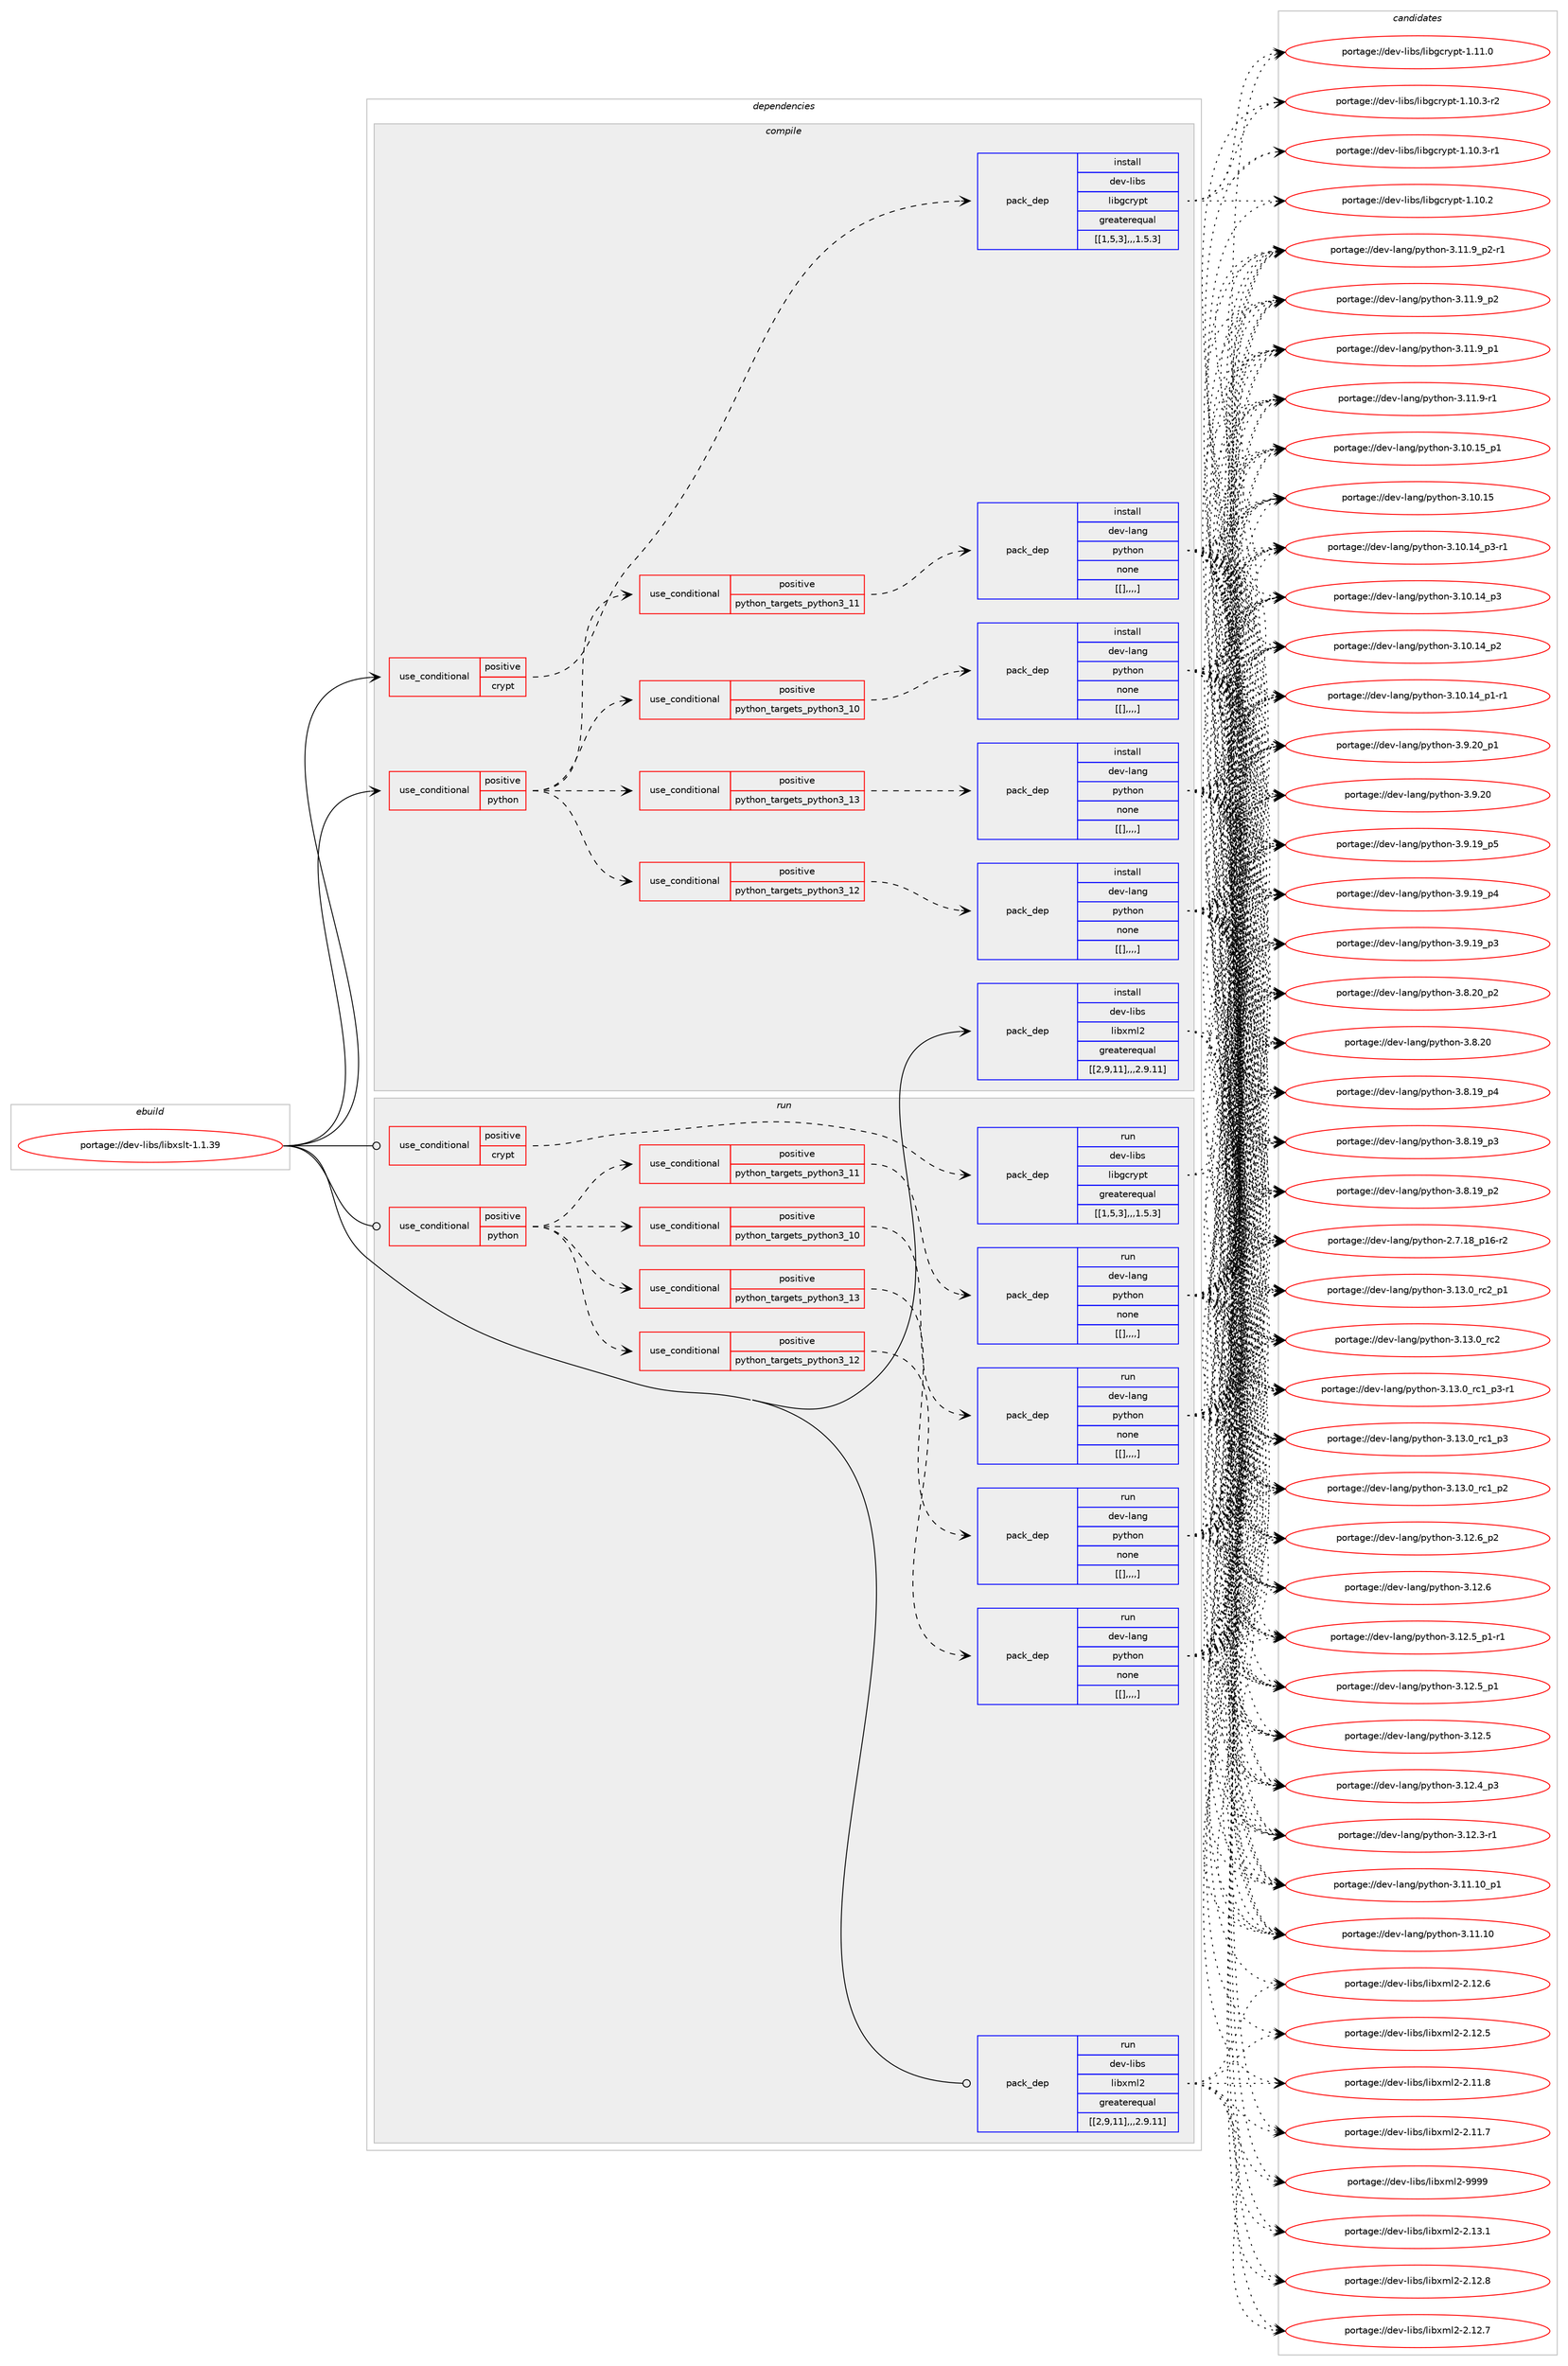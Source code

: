 digraph prolog {

# *************
# Graph options
# *************

newrank=true;
concentrate=true;
compound=true;
graph [rankdir=LR,fontname=Helvetica,fontsize=10,ranksep=1.5];#, ranksep=2.5, nodesep=0.2];
edge  [arrowhead=vee];
node  [fontname=Helvetica,fontsize=10];

# **********
# The ebuild
# **********

subgraph cluster_leftcol {
color=gray;
label=<<i>ebuild</i>>;
id [label="portage://dev-libs/libxslt-1.1.39", color=red, width=4, href="../dev-libs/libxslt-1.1.39.svg"];
}

# ****************
# The dependencies
# ****************

subgraph cluster_midcol {
color=gray;
label=<<i>dependencies</i>>;
subgraph cluster_compile {
fillcolor="#eeeeee";
style=filled;
label=<<i>compile</i>>;
subgraph cond28360 {
dependency113275 [label=<<TABLE BORDER="0" CELLBORDER="1" CELLSPACING="0" CELLPADDING="4"><TR><TD ROWSPAN="3" CELLPADDING="10">use_conditional</TD></TR><TR><TD>positive</TD></TR><TR><TD>crypt</TD></TR></TABLE>>, shape=none, color=red];
subgraph pack83754 {
dependency113276 [label=<<TABLE BORDER="0" CELLBORDER="1" CELLSPACING="0" CELLPADDING="4" WIDTH="220"><TR><TD ROWSPAN="6" CELLPADDING="30">pack_dep</TD></TR><TR><TD WIDTH="110">install</TD></TR><TR><TD>dev-libs</TD></TR><TR><TD>libgcrypt</TD></TR><TR><TD>greaterequal</TD></TR><TR><TD>[[1,5,3],,,1.5.3]</TD></TR></TABLE>>, shape=none, color=blue];
}
dependency113275:e -> dependency113276:w [weight=20,style="dashed",arrowhead="vee"];
}
id:e -> dependency113275:w [weight=20,style="solid",arrowhead="vee"];
subgraph cond28361 {
dependency113277 [label=<<TABLE BORDER="0" CELLBORDER="1" CELLSPACING="0" CELLPADDING="4"><TR><TD ROWSPAN="3" CELLPADDING="10">use_conditional</TD></TR><TR><TD>positive</TD></TR><TR><TD>python</TD></TR></TABLE>>, shape=none, color=red];
subgraph cond28362 {
dependency113278 [label=<<TABLE BORDER="0" CELLBORDER="1" CELLSPACING="0" CELLPADDING="4"><TR><TD ROWSPAN="3" CELLPADDING="10">use_conditional</TD></TR><TR><TD>positive</TD></TR><TR><TD>python_targets_python3_10</TD></TR></TABLE>>, shape=none, color=red];
subgraph pack83755 {
dependency113279 [label=<<TABLE BORDER="0" CELLBORDER="1" CELLSPACING="0" CELLPADDING="4" WIDTH="220"><TR><TD ROWSPAN="6" CELLPADDING="30">pack_dep</TD></TR><TR><TD WIDTH="110">install</TD></TR><TR><TD>dev-lang</TD></TR><TR><TD>python</TD></TR><TR><TD>none</TD></TR><TR><TD>[[],,,,]</TD></TR></TABLE>>, shape=none, color=blue];
}
dependency113278:e -> dependency113279:w [weight=20,style="dashed",arrowhead="vee"];
}
dependency113277:e -> dependency113278:w [weight=20,style="dashed",arrowhead="vee"];
subgraph cond28363 {
dependency113280 [label=<<TABLE BORDER="0" CELLBORDER="1" CELLSPACING="0" CELLPADDING="4"><TR><TD ROWSPAN="3" CELLPADDING="10">use_conditional</TD></TR><TR><TD>positive</TD></TR><TR><TD>python_targets_python3_11</TD></TR></TABLE>>, shape=none, color=red];
subgraph pack83756 {
dependency113281 [label=<<TABLE BORDER="0" CELLBORDER="1" CELLSPACING="0" CELLPADDING="4" WIDTH="220"><TR><TD ROWSPAN="6" CELLPADDING="30">pack_dep</TD></TR><TR><TD WIDTH="110">install</TD></TR><TR><TD>dev-lang</TD></TR><TR><TD>python</TD></TR><TR><TD>none</TD></TR><TR><TD>[[],,,,]</TD></TR></TABLE>>, shape=none, color=blue];
}
dependency113280:e -> dependency113281:w [weight=20,style="dashed",arrowhead="vee"];
}
dependency113277:e -> dependency113280:w [weight=20,style="dashed",arrowhead="vee"];
subgraph cond28364 {
dependency113282 [label=<<TABLE BORDER="0" CELLBORDER="1" CELLSPACING="0" CELLPADDING="4"><TR><TD ROWSPAN="3" CELLPADDING="10">use_conditional</TD></TR><TR><TD>positive</TD></TR><TR><TD>python_targets_python3_12</TD></TR></TABLE>>, shape=none, color=red];
subgraph pack83757 {
dependency113283 [label=<<TABLE BORDER="0" CELLBORDER="1" CELLSPACING="0" CELLPADDING="4" WIDTH="220"><TR><TD ROWSPAN="6" CELLPADDING="30">pack_dep</TD></TR><TR><TD WIDTH="110">install</TD></TR><TR><TD>dev-lang</TD></TR><TR><TD>python</TD></TR><TR><TD>none</TD></TR><TR><TD>[[],,,,]</TD></TR></TABLE>>, shape=none, color=blue];
}
dependency113282:e -> dependency113283:w [weight=20,style="dashed",arrowhead="vee"];
}
dependency113277:e -> dependency113282:w [weight=20,style="dashed",arrowhead="vee"];
subgraph cond28365 {
dependency113284 [label=<<TABLE BORDER="0" CELLBORDER="1" CELLSPACING="0" CELLPADDING="4"><TR><TD ROWSPAN="3" CELLPADDING="10">use_conditional</TD></TR><TR><TD>positive</TD></TR><TR><TD>python_targets_python3_13</TD></TR></TABLE>>, shape=none, color=red];
subgraph pack83758 {
dependency113285 [label=<<TABLE BORDER="0" CELLBORDER="1" CELLSPACING="0" CELLPADDING="4" WIDTH="220"><TR><TD ROWSPAN="6" CELLPADDING="30">pack_dep</TD></TR><TR><TD WIDTH="110">install</TD></TR><TR><TD>dev-lang</TD></TR><TR><TD>python</TD></TR><TR><TD>none</TD></TR><TR><TD>[[],,,,]</TD></TR></TABLE>>, shape=none, color=blue];
}
dependency113284:e -> dependency113285:w [weight=20,style="dashed",arrowhead="vee"];
}
dependency113277:e -> dependency113284:w [weight=20,style="dashed",arrowhead="vee"];
}
id:e -> dependency113277:w [weight=20,style="solid",arrowhead="vee"];
subgraph pack83759 {
dependency113286 [label=<<TABLE BORDER="0" CELLBORDER="1" CELLSPACING="0" CELLPADDING="4" WIDTH="220"><TR><TD ROWSPAN="6" CELLPADDING="30">pack_dep</TD></TR><TR><TD WIDTH="110">install</TD></TR><TR><TD>dev-libs</TD></TR><TR><TD>libxml2</TD></TR><TR><TD>greaterequal</TD></TR><TR><TD>[[2,9,11],,,2.9.11]</TD></TR></TABLE>>, shape=none, color=blue];
}
id:e -> dependency113286:w [weight=20,style="solid",arrowhead="vee"];
}
subgraph cluster_compileandrun {
fillcolor="#eeeeee";
style=filled;
label=<<i>compile and run</i>>;
}
subgraph cluster_run {
fillcolor="#eeeeee";
style=filled;
label=<<i>run</i>>;
subgraph cond28366 {
dependency113287 [label=<<TABLE BORDER="0" CELLBORDER="1" CELLSPACING="0" CELLPADDING="4"><TR><TD ROWSPAN="3" CELLPADDING="10">use_conditional</TD></TR><TR><TD>positive</TD></TR><TR><TD>crypt</TD></TR></TABLE>>, shape=none, color=red];
subgraph pack83760 {
dependency113288 [label=<<TABLE BORDER="0" CELLBORDER="1" CELLSPACING="0" CELLPADDING="4" WIDTH="220"><TR><TD ROWSPAN="6" CELLPADDING="30">pack_dep</TD></TR><TR><TD WIDTH="110">run</TD></TR><TR><TD>dev-libs</TD></TR><TR><TD>libgcrypt</TD></TR><TR><TD>greaterequal</TD></TR><TR><TD>[[1,5,3],,,1.5.3]</TD></TR></TABLE>>, shape=none, color=blue];
}
dependency113287:e -> dependency113288:w [weight=20,style="dashed",arrowhead="vee"];
}
id:e -> dependency113287:w [weight=20,style="solid",arrowhead="odot"];
subgraph cond28367 {
dependency113289 [label=<<TABLE BORDER="0" CELLBORDER="1" CELLSPACING="0" CELLPADDING="4"><TR><TD ROWSPAN="3" CELLPADDING="10">use_conditional</TD></TR><TR><TD>positive</TD></TR><TR><TD>python</TD></TR></TABLE>>, shape=none, color=red];
subgraph cond28368 {
dependency113290 [label=<<TABLE BORDER="0" CELLBORDER="1" CELLSPACING="0" CELLPADDING="4"><TR><TD ROWSPAN="3" CELLPADDING="10">use_conditional</TD></TR><TR><TD>positive</TD></TR><TR><TD>python_targets_python3_10</TD></TR></TABLE>>, shape=none, color=red];
subgraph pack83761 {
dependency113291 [label=<<TABLE BORDER="0" CELLBORDER="1" CELLSPACING="0" CELLPADDING="4" WIDTH="220"><TR><TD ROWSPAN="6" CELLPADDING="30">pack_dep</TD></TR><TR><TD WIDTH="110">run</TD></TR><TR><TD>dev-lang</TD></TR><TR><TD>python</TD></TR><TR><TD>none</TD></TR><TR><TD>[[],,,,]</TD></TR></TABLE>>, shape=none, color=blue];
}
dependency113290:e -> dependency113291:w [weight=20,style="dashed",arrowhead="vee"];
}
dependency113289:e -> dependency113290:w [weight=20,style="dashed",arrowhead="vee"];
subgraph cond28369 {
dependency113292 [label=<<TABLE BORDER="0" CELLBORDER="1" CELLSPACING="0" CELLPADDING="4"><TR><TD ROWSPAN="3" CELLPADDING="10">use_conditional</TD></TR><TR><TD>positive</TD></TR><TR><TD>python_targets_python3_11</TD></TR></TABLE>>, shape=none, color=red];
subgraph pack83762 {
dependency113293 [label=<<TABLE BORDER="0" CELLBORDER="1" CELLSPACING="0" CELLPADDING="4" WIDTH="220"><TR><TD ROWSPAN="6" CELLPADDING="30">pack_dep</TD></TR><TR><TD WIDTH="110">run</TD></TR><TR><TD>dev-lang</TD></TR><TR><TD>python</TD></TR><TR><TD>none</TD></TR><TR><TD>[[],,,,]</TD></TR></TABLE>>, shape=none, color=blue];
}
dependency113292:e -> dependency113293:w [weight=20,style="dashed",arrowhead="vee"];
}
dependency113289:e -> dependency113292:w [weight=20,style="dashed",arrowhead="vee"];
subgraph cond28370 {
dependency113294 [label=<<TABLE BORDER="0" CELLBORDER="1" CELLSPACING="0" CELLPADDING="4"><TR><TD ROWSPAN="3" CELLPADDING="10">use_conditional</TD></TR><TR><TD>positive</TD></TR><TR><TD>python_targets_python3_12</TD></TR></TABLE>>, shape=none, color=red];
subgraph pack83763 {
dependency113295 [label=<<TABLE BORDER="0" CELLBORDER="1" CELLSPACING="0" CELLPADDING="4" WIDTH="220"><TR><TD ROWSPAN="6" CELLPADDING="30">pack_dep</TD></TR><TR><TD WIDTH="110">run</TD></TR><TR><TD>dev-lang</TD></TR><TR><TD>python</TD></TR><TR><TD>none</TD></TR><TR><TD>[[],,,,]</TD></TR></TABLE>>, shape=none, color=blue];
}
dependency113294:e -> dependency113295:w [weight=20,style="dashed",arrowhead="vee"];
}
dependency113289:e -> dependency113294:w [weight=20,style="dashed",arrowhead="vee"];
subgraph cond28371 {
dependency113296 [label=<<TABLE BORDER="0" CELLBORDER="1" CELLSPACING="0" CELLPADDING="4"><TR><TD ROWSPAN="3" CELLPADDING="10">use_conditional</TD></TR><TR><TD>positive</TD></TR><TR><TD>python_targets_python3_13</TD></TR></TABLE>>, shape=none, color=red];
subgraph pack83764 {
dependency113297 [label=<<TABLE BORDER="0" CELLBORDER="1" CELLSPACING="0" CELLPADDING="4" WIDTH="220"><TR><TD ROWSPAN="6" CELLPADDING="30">pack_dep</TD></TR><TR><TD WIDTH="110">run</TD></TR><TR><TD>dev-lang</TD></TR><TR><TD>python</TD></TR><TR><TD>none</TD></TR><TR><TD>[[],,,,]</TD></TR></TABLE>>, shape=none, color=blue];
}
dependency113296:e -> dependency113297:w [weight=20,style="dashed",arrowhead="vee"];
}
dependency113289:e -> dependency113296:w [weight=20,style="dashed",arrowhead="vee"];
}
id:e -> dependency113289:w [weight=20,style="solid",arrowhead="odot"];
subgraph pack83765 {
dependency113298 [label=<<TABLE BORDER="0" CELLBORDER="1" CELLSPACING="0" CELLPADDING="4" WIDTH="220"><TR><TD ROWSPAN="6" CELLPADDING="30">pack_dep</TD></TR><TR><TD WIDTH="110">run</TD></TR><TR><TD>dev-libs</TD></TR><TR><TD>libxml2</TD></TR><TR><TD>greaterequal</TD></TR><TR><TD>[[2,9,11],,,2.9.11]</TD></TR></TABLE>>, shape=none, color=blue];
}
id:e -> dependency113298:w [weight=20,style="solid",arrowhead="odot"];
}
}

# **************
# The candidates
# **************

subgraph cluster_choices {
rank=same;
color=gray;
label=<<i>candidates</i>>;

subgraph choice83754 {
color=black;
nodesep=1;
choice100101118451081059811547108105981039911412111211645494649494648 [label="portage://dev-libs/libgcrypt-1.11.0", color=red, width=4,href="../dev-libs/libgcrypt-1.11.0.svg"];
choice1001011184510810598115471081059810399114121112116454946494846514511450 [label="portage://dev-libs/libgcrypt-1.10.3-r2", color=red, width=4,href="../dev-libs/libgcrypt-1.10.3-r2.svg"];
choice1001011184510810598115471081059810399114121112116454946494846514511449 [label="portage://dev-libs/libgcrypt-1.10.3-r1", color=red, width=4,href="../dev-libs/libgcrypt-1.10.3-r1.svg"];
choice100101118451081059811547108105981039911412111211645494649484650 [label="portage://dev-libs/libgcrypt-1.10.2", color=red, width=4,href="../dev-libs/libgcrypt-1.10.2.svg"];
dependency113276:e -> choice100101118451081059811547108105981039911412111211645494649494648:w [style=dotted,weight="100"];
dependency113276:e -> choice1001011184510810598115471081059810399114121112116454946494846514511450:w [style=dotted,weight="100"];
dependency113276:e -> choice1001011184510810598115471081059810399114121112116454946494846514511449:w [style=dotted,weight="100"];
dependency113276:e -> choice100101118451081059811547108105981039911412111211645494649484650:w [style=dotted,weight="100"];
}
subgraph choice83755 {
color=black;
nodesep=1;
choice100101118451089711010347112121116104111110455146495146489511499509511249 [label="portage://dev-lang/python-3.13.0_rc2_p1", color=red, width=4,href="../dev-lang/python-3.13.0_rc2_p1.svg"];
choice10010111845108971101034711212111610411111045514649514648951149950 [label="portage://dev-lang/python-3.13.0_rc2", color=red, width=4,href="../dev-lang/python-3.13.0_rc2.svg"];
choice1001011184510897110103471121211161041111104551464951464895114994995112514511449 [label="portage://dev-lang/python-3.13.0_rc1_p3-r1", color=red, width=4,href="../dev-lang/python-3.13.0_rc1_p3-r1.svg"];
choice100101118451089711010347112121116104111110455146495146489511499499511251 [label="portage://dev-lang/python-3.13.0_rc1_p3", color=red, width=4,href="../dev-lang/python-3.13.0_rc1_p3.svg"];
choice100101118451089711010347112121116104111110455146495146489511499499511250 [label="portage://dev-lang/python-3.13.0_rc1_p2", color=red, width=4,href="../dev-lang/python-3.13.0_rc1_p2.svg"];
choice100101118451089711010347112121116104111110455146495046549511250 [label="portage://dev-lang/python-3.12.6_p2", color=red, width=4,href="../dev-lang/python-3.12.6_p2.svg"];
choice10010111845108971101034711212111610411111045514649504654 [label="portage://dev-lang/python-3.12.6", color=red, width=4,href="../dev-lang/python-3.12.6.svg"];
choice1001011184510897110103471121211161041111104551464950465395112494511449 [label="portage://dev-lang/python-3.12.5_p1-r1", color=red, width=4,href="../dev-lang/python-3.12.5_p1-r1.svg"];
choice100101118451089711010347112121116104111110455146495046539511249 [label="portage://dev-lang/python-3.12.5_p1", color=red, width=4,href="../dev-lang/python-3.12.5_p1.svg"];
choice10010111845108971101034711212111610411111045514649504653 [label="portage://dev-lang/python-3.12.5", color=red, width=4,href="../dev-lang/python-3.12.5.svg"];
choice100101118451089711010347112121116104111110455146495046529511251 [label="portage://dev-lang/python-3.12.4_p3", color=red, width=4,href="../dev-lang/python-3.12.4_p3.svg"];
choice100101118451089711010347112121116104111110455146495046514511449 [label="portage://dev-lang/python-3.12.3-r1", color=red, width=4,href="../dev-lang/python-3.12.3-r1.svg"];
choice10010111845108971101034711212111610411111045514649494649489511249 [label="portage://dev-lang/python-3.11.10_p1", color=red, width=4,href="../dev-lang/python-3.11.10_p1.svg"];
choice1001011184510897110103471121211161041111104551464949464948 [label="portage://dev-lang/python-3.11.10", color=red, width=4,href="../dev-lang/python-3.11.10.svg"];
choice1001011184510897110103471121211161041111104551464949465795112504511449 [label="portage://dev-lang/python-3.11.9_p2-r1", color=red, width=4,href="../dev-lang/python-3.11.9_p2-r1.svg"];
choice100101118451089711010347112121116104111110455146494946579511250 [label="portage://dev-lang/python-3.11.9_p2", color=red, width=4,href="../dev-lang/python-3.11.9_p2.svg"];
choice100101118451089711010347112121116104111110455146494946579511249 [label="portage://dev-lang/python-3.11.9_p1", color=red, width=4,href="../dev-lang/python-3.11.9_p1.svg"];
choice100101118451089711010347112121116104111110455146494946574511449 [label="portage://dev-lang/python-3.11.9-r1", color=red, width=4,href="../dev-lang/python-3.11.9-r1.svg"];
choice10010111845108971101034711212111610411111045514649484649539511249 [label="portage://dev-lang/python-3.10.15_p1", color=red, width=4,href="../dev-lang/python-3.10.15_p1.svg"];
choice1001011184510897110103471121211161041111104551464948464953 [label="portage://dev-lang/python-3.10.15", color=red, width=4,href="../dev-lang/python-3.10.15.svg"];
choice100101118451089711010347112121116104111110455146494846495295112514511449 [label="portage://dev-lang/python-3.10.14_p3-r1", color=red, width=4,href="../dev-lang/python-3.10.14_p3-r1.svg"];
choice10010111845108971101034711212111610411111045514649484649529511251 [label="portage://dev-lang/python-3.10.14_p3", color=red, width=4,href="../dev-lang/python-3.10.14_p3.svg"];
choice10010111845108971101034711212111610411111045514649484649529511250 [label="portage://dev-lang/python-3.10.14_p2", color=red, width=4,href="../dev-lang/python-3.10.14_p2.svg"];
choice100101118451089711010347112121116104111110455146494846495295112494511449 [label="portage://dev-lang/python-3.10.14_p1-r1", color=red, width=4,href="../dev-lang/python-3.10.14_p1-r1.svg"];
choice100101118451089711010347112121116104111110455146574650489511249 [label="portage://dev-lang/python-3.9.20_p1", color=red, width=4,href="../dev-lang/python-3.9.20_p1.svg"];
choice10010111845108971101034711212111610411111045514657465048 [label="portage://dev-lang/python-3.9.20", color=red, width=4,href="../dev-lang/python-3.9.20.svg"];
choice100101118451089711010347112121116104111110455146574649579511253 [label="portage://dev-lang/python-3.9.19_p5", color=red, width=4,href="../dev-lang/python-3.9.19_p5.svg"];
choice100101118451089711010347112121116104111110455146574649579511252 [label="portage://dev-lang/python-3.9.19_p4", color=red, width=4,href="../dev-lang/python-3.9.19_p4.svg"];
choice100101118451089711010347112121116104111110455146574649579511251 [label="portage://dev-lang/python-3.9.19_p3", color=red, width=4,href="../dev-lang/python-3.9.19_p3.svg"];
choice100101118451089711010347112121116104111110455146564650489511250 [label="portage://dev-lang/python-3.8.20_p2", color=red, width=4,href="../dev-lang/python-3.8.20_p2.svg"];
choice10010111845108971101034711212111610411111045514656465048 [label="portage://dev-lang/python-3.8.20", color=red, width=4,href="../dev-lang/python-3.8.20.svg"];
choice100101118451089711010347112121116104111110455146564649579511252 [label="portage://dev-lang/python-3.8.19_p4", color=red, width=4,href="../dev-lang/python-3.8.19_p4.svg"];
choice100101118451089711010347112121116104111110455146564649579511251 [label="portage://dev-lang/python-3.8.19_p3", color=red, width=4,href="../dev-lang/python-3.8.19_p3.svg"];
choice100101118451089711010347112121116104111110455146564649579511250 [label="portage://dev-lang/python-3.8.19_p2", color=red, width=4,href="../dev-lang/python-3.8.19_p2.svg"];
choice100101118451089711010347112121116104111110455046554649569511249544511450 [label="portage://dev-lang/python-2.7.18_p16-r2", color=red, width=4,href="../dev-lang/python-2.7.18_p16-r2.svg"];
dependency113279:e -> choice100101118451089711010347112121116104111110455146495146489511499509511249:w [style=dotted,weight="100"];
dependency113279:e -> choice10010111845108971101034711212111610411111045514649514648951149950:w [style=dotted,weight="100"];
dependency113279:e -> choice1001011184510897110103471121211161041111104551464951464895114994995112514511449:w [style=dotted,weight="100"];
dependency113279:e -> choice100101118451089711010347112121116104111110455146495146489511499499511251:w [style=dotted,weight="100"];
dependency113279:e -> choice100101118451089711010347112121116104111110455146495146489511499499511250:w [style=dotted,weight="100"];
dependency113279:e -> choice100101118451089711010347112121116104111110455146495046549511250:w [style=dotted,weight="100"];
dependency113279:e -> choice10010111845108971101034711212111610411111045514649504654:w [style=dotted,weight="100"];
dependency113279:e -> choice1001011184510897110103471121211161041111104551464950465395112494511449:w [style=dotted,weight="100"];
dependency113279:e -> choice100101118451089711010347112121116104111110455146495046539511249:w [style=dotted,weight="100"];
dependency113279:e -> choice10010111845108971101034711212111610411111045514649504653:w [style=dotted,weight="100"];
dependency113279:e -> choice100101118451089711010347112121116104111110455146495046529511251:w [style=dotted,weight="100"];
dependency113279:e -> choice100101118451089711010347112121116104111110455146495046514511449:w [style=dotted,weight="100"];
dependency113279:e -> choice10010111845108971101034711212111610411111045514649494649489511249:w [style=dotted,weight="100"];
dependency113279:e -> choice1001011184510897110103471121211161041111104551464949464948:w [style=dotted,weight="100"];
dependency113279:e -> choice1001011184510897110103471121211161041111104551464949465795112504511449:w [style=dotted,weight="100"];
dependency113279:e -> choice100101118451089711010347112121116104111110455146494946579511250:w [style=dotted,weight="100"];
dependency113279:e -> choice100101118451089711010347112121116104111110455146494946579511249:w [style=dotted,weight="100"];
dependency113279:e -> choice100101118451089711010347112121116104111110455146494946574511449:w [style=dotted,weight="100"];
dependency113279:e -> choice10010111845108971101034711212111610411111045514649484649539511249:w [style=dotted,weight="100"];
dependency113279:e -> choice1001011184510897110103471121211161041111104551464948464953:w [style=dotted,weight="100"];
dependency113279:e -> choice100101118451089711010347112121116104111110455146494846495295112514511449:w [style=dotted,weight="100"];
dependency113279:e -> choice10010111845108971101034711212111610411111045514649484649529511251:w [style=dotted,weight="100"];
dependency113279:e -> choice10010111845108971101034711212111610411111045514649484649529511250:w [style=dotted,weight="100"];
dependency113279:e -> choice100101118451089711010347112121116104111110455146494846495295112494511449:w [style=dotted,weight="100"];
dependency113279:e -> choice100101118451089711010347112121116104111110455146574650489511249:w [style=dotted,weight="100"];
dependency113279:e -> choice10010111845108971101034711212111610411111045514657465048:w [style=dotted,weight="100"];
dependency113279:e -> choice100101118451089711010347112121116104111110455146574649579511253:w [style=dotted,weight="100"];
dependency113279:e -> choice100101118451089711010347112121116104111110455146574649579511252:w [style=dotted,weight="100"];
dependency113279:e -> choice100101118451089711010347112121116104111110455146574649579511251:w [style=dotted,weight="100"];
dependency113279:e -> choice100101118451089711010347112121116104111110455146564650489511250:w [style=dotted,weight="100"];
dependency113279:e -> choice10010111845108971101034711212111610411111045514656465048:w [style=dotted,weight="100"];
dependency113279:e -> choice100101118451089711010347112121116104111110455146564649579511252:w [style=dotted,weight="100"];
dependency113279:e -> choice100101118451089711010347112121116104111110455146564649579511251:w [style=dotted,weight="100"];
dependency113279:e -> choice100101118451089711010347112121116104111110455146564649579511250:w [style=dotted,weight="100"];
dependency113279:e -> choice100101118451089711010347112121116104111110455046554649569511249544511450:w [style=dotted,weight="100"];
}
subgraph choice83756 {
color=black;
nodesep=1;
choice100101118451089711010347112121116104111110455146495146489511499509511249 [label="portage://dev-lang/python-3.13.0_rc2_p1", color=red, width=4,href="../dev-lang/python-3.13.0_rc2_p1.svg"];
choice10010111845108971101034711212111610411111045514649514648951149950 [label="portage://dev-lang/python-3.13.0_rc2", color=red, width=4,href="../dev-lang/python-3.13.0_rc2.svg"];
choice1001011184510897110103471121211161041111104551464951464895114994995112514511449 [label="portage://dev-lang/python-3.13.0_rc1_p3-r1", color=red, width=4,href="../dev-lang/python-3.13.0_rc1_p3-r1.svg"];
choice100101118451089711010347112121116104111110455146495146489511499499511251 [label="portage://dev-lang/python-3.13.0_rc1_p3", color=red, width=4,href="../dev-lang/python-3.13.0_rc1_p3.svg"];
choice100101118451089711010347112121116104111110455146495146489511499499511250 [label="portage://dev-lang/python-3.13.0_rc1_p2", color=red, width=4,href="../dev-lang/python-3.13.0_rc1_p2.svg"];
choice100101118451089711010347112121116104111110455146495046549511250 [label="portage://dev-lang/python-3.12.6_p2", color=red, width=4,href="../dev-lang/python-3.12.6_p2.svg"];
choice10010111845108971101034711212111610411111045514649504654 [label="portage://dev-lang/python-3.12.6", color=red, width=4,href="../dev-lang/python-3.12.6.svg"];
choice1001011184510897110103471121211161041111104551464950465395112494511449 [label="portage://dev-lang/python-3.12.5_p1-r1", color=red, width=4,href="../dev-lang/python-3.12.5_p1-r1.svg"];
choice100101118451089711010347112121116104111110455146495046539511249 [label="portage://dev-lang/python-3.12.5_p1", color=red, width=4,href="../dev-lang/python-3.12.5_p1.svg"];
choice10010111845108971101034711212111610411111045514649504653 [label="portage://dev-lang/python-3.12.5", color=red, width=4,href="../dev-lang/python-3.12.5.svg"];
choice100101118451089711010347112121116104111110455146495046529511251 [label="portage://dev-lang/python-3.12.4_p3", color=red, width=4,href="../dev-lang/python-3.12.4_p3.svg"];
choice100101118451089711010347112121116104111110455146495046514511449 [label="portage://dev-lang/python-3.12.3-r1", color=red, width=4,href="../dev-lang/python-3.12.3-r1.svg"];
choice10010111845108971101034711212111610411111045514649494649489511249 [label="portage://dev-lang/python-3.11.10_p1", color=red, width=4,href="../dev-lang/python-3.11.10_p1.svg"];
choice1001011184510897110103471121211161041111104551464949464948 [label="portage://dev-lang/python-3.11.10", color=red, width=4,href="../dev-lang/python-3.11.10.svg"];
choice1001011184510897110103471121211161041111104551464949465795112504511449 [label="portage://dev-lang/python-3.11.9_p2-r1", color=red, width=4,href="../dev-lang/python-3.11.9_p2-r1.svg"];
choice100101118451089711010347112121116104111110455146494946579511250 [label="portage://dev-lang/python-3.11.9_p2", color=red, width=4,href="../dev-lang/python-3.11.9_p2.svg"];
choice100101118451089711010347112121116104111110455146494946579511249 [label="portage://dev-lang/python-3.11.9_p1", color=red, width=4,href="../dev-lang/python-3.11.9_p1.svg"];
choice100101118451089711010347112121116104111110455146494946574511449 [label="portage://dev-lang/python-3.11.9-r1", color=red, width=4,href="../dev-lang/python-3.11.9-r1.svg"];
choice10010111845108971101034711212111610411111045514649484649539511249 [label="portage://dev-lang/python-3.10.15_p1", color=red, width=4,href="../dev-lang/python-3.10.15_p1.svg"];
choice1001011184510897110103471121211161041111104551464948464953 [label="portage://dev-lang/python-3.10.15", color=red, width=4,href="../dev-lang/python-3.10.15.svg"];
choice100101118451089711010347112121116104111110455146494846495295112514511449 [label="portage://dev-lang/python-3.10.14_p3-r1", color=red, width=4,href="../dev-lang/python-3.10.14_p3-r1.svg"];
choice10010111845108971101034711212111610411111045514649484649529511251 [label="portage://dev-lang/python-3.10.14_p3", color=red, width=4,href="../dev-lang/python-3.10.14_p3.svg"];
choice10010111845108971101034711212111610411111045514649484649529511250 [label="portage://dev-lang/python-3.10.14_p2", color=red, width=4,href="../dev-lang/python-3.10.14_p2.svg"];
choice100101118451089711010347112121116104111110455146494846495295112494511449 [label="portage://dev-lang/python-3.10.14_p1-r1", color=red, width=4,href="../dev-lang/python-3.10.14_p1-r1.svg"];
choice100101118451089711010347112121116104111110455146574650489511249 [label="portage://dev-lang/python-3.9.20_p1", color=red, width=4,href="../dev-lang/python-3.9.20_p1.svg"];
choice10010111845108971101034711212111610411111045514657465048 [label="portage://dev-lang/python-3.9.20", color=red, width=4,href="../dev-lang/python-3.9.20.svg"];
choice100101118451089711010347112121116104111110455146574649579511253 [label="portage://dev-lang/python-3.9.19_p5", color=red, width=4,href="../dev-lang/python-3.9.19_p5.svg"];
choice100101118451089711010347112121116104111110455146574649579511252 [label="portage://dev-lang/python-3.9.19_p4", color=red, width=4,href="../dev-lang/python-3.9.19_p4.svg"];
choice100101118451089711010347112121116104111110455146574649579511251 [label="portage://dev-lang/python-3.9.19_p3", color=red, width=4,href="../dev-lang/python-3.9.19_p3.svg"];
choice100101118451089711010347112121116104111110455146564650489511250 [label="portage://dev-lang/python-3.8.20_p2", color=red, width=4,href="../dev-lang/python-3.8.20_p2.svg"];
choice10010111845108971101034711212111610411111045514656465048 [label="portage://dev-lang/python-3.8.20", color=red, width=4,href="../dev-lang/python-3.8.20.svg"];
choice100101118451089711010347112121116104111110455146564649579511252 [label="portage://dev-lang/python-3.8.19_p4", color=red, width=4,href="../dev-lang/python-3.8.19_p4.svg"];
choice100101118451089711010347112121116104111110455146564649579511251 [label="portage://dev-lang/python-3.8.19_p3", color=red, width=4,href="../dev-lang/python-3.8.19_p3.svg"];
choice100101118451089711010347112121116104111110455146564649579511250 [label="portage://dev-lang/python-3.8.19_p2", color=red, width=4,href="../dev-lang/python-3.8.19_p2.svg"];
choice100101118451089711010347112121116104111110455046554649569511249544511450 [label="portage://dev-lang/python-2.7.18_p16-r2", color=red, width=4,href="../dev-lang/python-2.7.18_p16-r2.svg"];
dependency113281:e -> choice100101118451089711010347112121116104111110455146495146489511499509511249:w [style=dotted,weight="100"];
dependency113281:e -> choice10010111845108971101034711212111610411111045514649514648951149950:w [style=dotted,weight="100"];
dependency113281:e -> choice1001011184510897110103471121211161041111104551464951464895114994995112514511449:w [style=dotted,weight="100"];
dependency113281:e -> choice100101118451089711010347112121116104111110455146495146489511499499511251:w [style=dotted,weight="100"];
dependency113281:e -> choice100101118451089711010347112121116104111110455146495146489511499499511250:w [style=dotted,weight="100"];
dependency113281:e -> choice100101118451089711010347112121116104111110455146495046549511250:w [style=dotted,weight="100"];
dependency113281:e -> choice10010111845108971101034711212111610411111045514649504654:w [style=dotted,weight="100"];
dependency113281:e -> choice1001011184510897110103471121211161041111104551464950465395112494511449:w [style=dotted,weight="100"];
dependency113281:e -> choice100101118451089711010347112121116104111110455146495046539511249:w [style=dotted,weight="100"];
dependency113281:e -> choice10010111845108971101034711212111610411111045514649504653:w [style=dotted,weight="100"];
dependency113281:e -> choice100101118451089711010347112121116104111110455146495046529511251:w [style=dotted,weight="100"];
dependency113281:e -> choice100101118451089711010347112121116104111110455146495046514511449:w [style=dotted,weight="100"];
dependency113281:e -> choice10010111845108971101034711212111610411111045514649494649489511249:w [style=dotted,weight="100"];
dependency113281:e -> choice1001011184510897110103471121211161041111104551464949464948:w [style=dotted,weight="100"];
dependency113281:e -> choice1001011184510897110103471121211161041111104551464949465795112504511449:w [style=dotted,weight="100"];
dependency113281:e -> choice100101118451089711010347112121116104111110455146494946579511250:w [style=dotted,weight="100"];
dependency113281:e -> choice100101118451089711010347112121116104111110455146494946579511249:w [style=dotted,weight="100"];
dependency113281:e -> choice100101118451089711010347112121116104111110455146494946574511449:w [style=dotted,weight="100"];
dependency113281:e -> choice10010111845108971101034711212111610411111045514649484649539511249:w [style=dotted,weight="100"];
dependency113281:e -> choice1001011184510897110103471121211161041111104551464948464953:w [style=dotted,weight="100"];
dependency113281:e -> choice100101118451089711010347112121116104111110455146494846495295112514511449:w [style=dotted,weight="100"];
dependency113281:e -> choice10010111845108971101034711212111610411111045514649484649529511251:w [style=dotted,weight="100"];
dependency113281:e -> choice10010111845108971101034711212111610411111045514649484649529511250:w [style=dotted,weight="100"];
dependency113281:e -> choice100101118451089711010347112121116104111110455146494846495295112494511449:w [style=dotted,weight="100"];
dependency113281:e -> choice100101118451089711010347112121116104111110455146574650489511249:w [style=dotted,weight="100"];
dependency113281:e -> choice10010111845108971101034711212111610411111045514657465048:w [style=dotted,weight="100"];
dependency113281:e -> choice100101118451089711010347112121116104111110455146574649579511253:w [style=dotted,weight="100"];
dependency113281:e -> choice100101118451089711010347112121116104111110455146574649579511252:w [style=dotted,weight="100"];
dependency113281:e -> choice100101118451089711010347112121116104111110455146574649579511251:w [style=dotted,weight="100"];
dependency113281:e -> choice100101118451089711010347112121116104111110455146564650489511250:w [style=dotted,weight="100"];
dependency113281:e -> choice10010111845108971101034711212111610411111045514656465048:w [style=dotted,weight="100"];
dependency113281:e -> choice100101118451089711010347112121116104111110455146564649579511252:w [style=dotted,weight="100"];
dependency113281:e -> choice100101118451089711010347112121116104111110455146564649579511251:w [style=dotted,weight="100"];
dependency113281:e -> choice100101118451089711010347112121116104111110455146564649579511250:w [style=dotted,weight="100"];
dependency113281:e -> choice100101118451089711010347112121116104111110455046554649569511249544511450:w [style=dotted,weight="100"];
}
subgraph choice83757 {
color=black;
nodesep=1;
choice100101118451089711010347112121116104111110455146495146489511499509511249 [label="portage://dev-lang/python-3.13.0_rc2_p1", color=red, width=4,href="../dev-lang/python-3.13.0_rc2_p1.svg"];
choice10010111845108971101034711212111610411111045514649514648951149950 [label="portage://dev-lang/python-3.13.0_rc2", color=red, width=4,href="../dev-lang/python-3.13.0_rc2.svg"];
choice1001011184510897110103471121211161041111104551464951464895114994995112514511449 [label="portage://dev-lang/python-3.13.0_rc1_p3-r1", color=red, width=4,href="../dev-lang/python-3.13.0_rc1_p3-r1.svg"];
choice100101118451089711010347112121116104111110455146495146489511499499511251 [label="portage://dev-lang/python-3.13.0_rc1_p3", color=red, width=4,href="../dev-lang/python-3.13.0_rc1_p3.svg"];
choice100101118451089711010347112121116104111110455146495146489511499499511250 [label="portage://dev-lang/python-3.13.0_rc1_p2", color=red, width=4,href="../dev-lang/python-3.13.0_rc1_p2.svg"];
choice100101118451089711010347112121116104111110455146495046549511250 [label="portage://dev-lang/python-3.12.6_p2", color=red, width=4,href="../dev-lang/python-3.12.6_p2.svg"];
choice10010111845108971101034711212111610411111045514649504654 [label="portage://dev-lang/python-3.12.6", color=red, width=4,href="../dev-lang/python-3.12.6.svg"];
choice1001011184510897110103471121211161041111104551464950465395112494511449 [label="portage://dev-lang/python-3.12.5_p1-r1", color=red, width=4,href="../dev-lang/python-3.12.5_p1-r1.svg"];
choice100101118451089711010347112121116104111110455146495046539511249 [label="portage://dev-lang/python-3.12.5_p1", color=red, width=4,href="../dev-lang/python-3.12.5_p1.svg"];
choice10010111845108971101034711212111610411111045514649504653 [label="portage://dev-lang/python-3.12.5", color=red, width=4,href="../dev-lang/python-3.12.5.svg"];
choice100101118451089711010347112121116104111110455146495046529511251 [label="portage://dev-lang/python-3.12.4_p3", color=red, width=4,href="../dev-lang/python-3.12.4_p3.svg"];
choice100101118451089711010347112121116104111110455146495046514511449 [label="portage://dev-lang/python-3.12.3-r1", color=red, width=4,href="../dev-lang/python-3.12.3-r1.svg"];
choice10010111845108971101034711212111610411111045514649494649489511249 [label="portage://dev-lang/python-3.11.10_p1", color=red, width=4,href="../dev-lang/python-3.11.10_p1.svg"];
choice1001011184510897110103471121211161041111104551464949464948 [label="portage://dev-lang/python-3.11.10", color=red, width=4,href="../dev-lang/python-3.11.10.svg"];
choice1001011184510897110103471121211161041111104551464949465795112504511449 [label="portage://dev-lang/python-3.11.9_p2-r1", color=red, width=4,href="../dev-lang/python-3.11.9_p2-r1.svg"];
choice100101118451089711010347112121116104111110455146494946579511250 [label="portage://dev-lang/python-3.11.9_p2", color=red, width=4,href="../dev-lang/python-3.11.9_p2.svg"];
choice100101118451089711010347112121116104111110455146494946579511249 [label="portage://dev-lang/python-3.11.9_p1", color=red, width=4,href="../dev-lang/python-3.11.9_p1.svg"];
choice100101118451089711010347112121116104111110455146494946574511449 [label="portage://dev-lang/python-3.11.9-r1", color=red, width=4,href="../dev-lang/python-3.11.9-r1.svg"];
choice10010111845108971101034711212111610411111045514649484649539511249 [label="portage://dev-lang/python-3.10.15_p1", color=red, width=4,href="../dev-lang/python-3.10.15_p1.svg"];
choice1001011184510897110103471121211161041111104551464948464953 [label="portage://dev-lang/python-3.10.15", color=red, width=4,href="../dev-lang/python-3.10.15.svg"];
choice100101118451089711010347112121116104111110455146494846495295112514511449 [label="portage://dev-lang/python-3.10.14_p3-r1", color=red, width=4,href="../dev-lang/python-3.10.14_p3-r1.svg"];
choice10010111845108971101034711212111610411111045514649484649529511251 [label="portage://dev-lang/python-3.10.14_p3", color=red, width=4,href="../dev-lang/python-3.10.14_p3.svg"];
choice10010111845108971101034711212111610411111045514649484649529511250 [label="portage://dev-lang/python-3.10.14_p2", color=red, width=4,href="../dev-lang/python-3.10.14_p2.svg"];
choice100101118451089711010347112121116104111110455146494846495295112494511449 [label="portage://dev-lang/python-3.10.14_p1-r1", color=red, width=4,href="../dev-lang/python-3.10.14_p1-r1.svg"];
choice100101118451089711010347112121116104111110455146574650489511249 [label="portage://dev-lang/python-3.9.20_p1", color=red, width=4,href="../dev-lang/python-3.9.20_p1.svg"];
choice10010111845108971101034711212111610411111045514657465048 [label="portage://dev-lang/python-3.9.20", color=red, width=4,href="../dev-lang/python-3.9.20.svg"];
choice100101118451089711010347112121116104111110455146574649579511253 [label="portage://dev-lang/python-3.9.19_p5", color=red, width=4,href="../dev-lang/python-3.9.19_p5.svg"];
choice100101118451089711010347112121116104111110455146574649579511252 [label="portage://dev-lang/python-3.9.19_p4", color=red, width=4,href="../dev-lang/python-3.9.19_p4.svg"];
choice100101118451089711010347112121116104111110455146574649579511251 [label="portage://dev-lang/python-3.9.19_p3", color=red, width=4,href="../dev-lang/python-3.9.19_p3.svg"];
choice100101118451089711010347112121116104111110455146564650489511250 [label="portage://dev-lang/python-3.8.20_p2", color=red, width=4,href="../dev-lang/python-3.8.20_p2.svg"];
choice10010111845108971101034711212111610411111045514656465048 [label="portage://dev-lang/python-3.8.20", color=red, width=4,href="../dev-lang/python-3.8.20.svg"];
choice100101118451089711010347112121116104111110455146564649579511252 [label="portage://dev-lang/python-3.8.19_p4", color=red, width=4,href="../dev-lang/python-3.8.19_p4.svg"];
choice100101118451089711010347112121116104111110455146564649579511251 [label="portage://dev-lang/python-3.8.19_p3", color=red, width=4,href="../dev-lang/python-3.8.19_p3.svg"];
choice100101118451089711010347112121116104111110455146564649579511250 [label="portage://dev-lang/python-3.8.19_p2", color=red, width=4,href="../dev-lang/python-3.8.19_p2.svg"];
choice100101118451089711010347112121116104111110455046554649569511249544511450 [label="portage://dev-lang/python-2.7.18_p16-r2", color=red, width=4,href="../dev-lang/python-2.7.18_p16-r2.svg"];
dependency113283:e -> choice100101118451089711010347112121116104111110455146495146489511499509511249:w [style=dotted,weight="100"];
dependency113283:e -> choice10010111845108971101034711212111610411111045514649514648951149950:w [style=dotted,weight="100"];
dependency113283:e -> choice1001011184510897110103471121211161041111104551464951464895114994995112514511449:w [style=dotted,weight="100"];
dependency113283:e -> choice100101118451089711010347112121116104111110455146495146489511499499511251:w [style=dotted,weight="100"];
dependency113283:e -> choice100101118451089711010347112121116104111110455146495146489511499499511250:w [style=dotted,weight="100"];
dependency113283:e -> choice100101118451089711010347112121116104111110455146495046549511250:w [style=dotted,weight="100"];
dependency113283:e -> choice10010111845108971101034711212111610411111045514649504654:w [style=dotted,weight="100"];
dependency113283:e -> choice1001011184510897110103471121211161041111104551464950465395112494511449:w [style=dotted,weight="100"];
dependency113283:e -> choice100101118451089711010347112121116104111110455146495046539511249:w [style=dotted,weight="100"];
dependency113283:e -> choice10010111845108971101034711212111610411111045514649504653:w [style=dotted,weight="100"];
dependency113283:e -> choice100101118451089711010347112121116104111110455146495046529511251:w [style=dotted,weight="100"];
dependency113283:e -> choice100101118451089711010347112121116104111110455146495046514511449:w [style=dotted,weight="100"];
dependency113283:e -> choice10010111845108971101034711212111610411111045514649494649489511249:w [style=dotted,weight="100"];
dependency113283:e -> choice1001011184510897110103471121211161041111104551464949464948:w [style=dotted,weight="100"];
dependency113283:e -> choice1001011184510897110103471121211161041111104551464949465795112504511449:w [style=dotted,weight="100"];
dependency113283:e -> choice100101118451089711010347112121116104111110455146494946579511250:w [style=dotted,weight="100"];
dependency113283:e -> choice100101118451089711010347112121116104111110455146494946579511249:w [style=dotted,weight="100"];
dependency113283:e -> choice100101118451089711010347112121116104111110455146494946574511449:w [style=dotted,weight="100"];
dependency113283:e -> choice10010111845108971101034711212111610411111045514649484649539511249:w [style=dotted,weight="100"];
dependency113283:e -> choice1001011184510897110103471121211161041111104551464948464953:w [style=dotted,weight="100"];
dependency113283:e -> choice100101118451089711010347112121116104111110455146494846495295112514511449:w [style=dotted,weight="100"];
dependency113283:e -> choice10010111845108971101034711212111610411111045514649484649529511251:w [style=dotted,weight="100"];
dependency113283:e -> choice10010111845108971101034711212111610411111045514649484649529511250:w [style=dotted,weight="100"];
dependency113283:e -> choice100101118451089711010347112121116104111110455146494846495295112494511449:w [style=dotted,weight="100"];
dependency113283:e -> choice100101118451089711010347112121116104111110455146574650489511249:w [style=dotted,weight="100"];
dependency113283:e -> choice10010111845108971101034711212111610411111045514657465048:w [style=dotted,weight="100"];
dependency113283:e -> choice100101118451089711010347112121116104111110455146574649579511253:w [style=dotted,weight="100"];
dependency113283:e -> choice100101118451089711010347112121116104111110455146574649579511252:w [style=dotted,weight="100"];
dependency113283:e -> choice100101118451089711010347112121116104111110455146574649579511251:w [style=dotted,weight="100"];
dependency113283:e -> choice100101118451089711010347112121116104111110455146564650489511250:w [style=dotted,weight="100"];
dependency113283:e -> choice10010111845108971101034711212111610411111045514656465048:w [style=dotted,weight="100"];
dependency113283:e -> choice100101118451089711010347112121116104111110455146564649579511252:w [style=dotted,weight="100"];
dependency113283:e -> choice100101118451089711010347112121116104111110455146564649579511251:w [style=dotted,weight="100"];
dependency113283:e -> choice100101118451089711010347112121116104111110455146564649579511250:w [style=dotted,weight="100"];
dependency113283:e -> choice100101118451089711010347112121116104111110455046554649569511249544511450:w [style=dotted,weight="100"];
}
subgraph choice83758 {
color=black;
nodesep=1;
choice100101118451089711010347112121116104111110455146495146489511499509511249 [label="portage://dev-lang/python-3.13.0_rc2_p1", color=red, width=4,href="../dev-lang/python-3.13.0_rc2_p1.svg"];
choice10010111845108971101034711212111610411111045514649514648951149950 [label="portage://dev-lang/python-3.13.0_rc2", color=red, width=4,href="../dev-lang/python-3.13.0_rc2.svg"];
choice1001011184510897110103471121211161041111104551464951464895114994995112514511449 [label="portage://dev-lang/python-3.13.0_rc1_p3-r1", color=red, width=4,href="../dev-lang/python-3.13.0_rc1_p3-r1.svg"];
choice100101118451089711010347112121116104111110455146495146489511499499511251 [label="portage://dev-lang/python-3.13.0_rc1_p3", color=red, width=4,href="../dev-lang/python-3.13.0_rc1_p3.svg"];
choice100101118451089711010347112121116104111110455146495146489511499499511250 [label="portage://dev-lang/python-3.13.0_rc1_p2", color=red, width=4,href="../dev-lang/python-3.13.0_rc1_p2.svg"];
choice100101118451089711010347112121116104111110455146495046549511250 [label="portage://dev-lang/python-3.12.6_p2", color=red, width=4,href="../dev-lang/python-3.12.6_p2.svg"];
choice10010111845108971101034711212111610411111045514649504654 [label="portage://dev-lang/python-3.12.6", color=red, width=4,href="../dev-lang/python-3.12.6.svg"];
choice1001011184510897110103471121211161041111104551464950465395112494511449 [label="portage://dev-lang/python-3.12.5_p1-r1", color=red, width=4,href="../dev-lang/python-3.12.5_p1-r1.svg"];
choice100101118451089711010347112121116104111110455146495046539511249 [label="portage://dev-lang/python-3.12.5_p1", color=red, width=4,href="../dev-lang/python-3.12.5_p1.svg"];
choice10010111845108971101034711212111610411111045514649504653 [label="portage://dev-lang/python-3.12.5", color=red, width=4,href="../dev-lang/python-3.12.5.svg"];
choice100101118451089711010347112121116104111110455146495046529511251 [label="portage://dev-lang/python-3.12.4_p3", color=red, width=4,href="../dev-lang/python-3.12.4_p3.svg"];
choice100101118451089711010347112121116104111110455146495046514511449 [label="portage://dev-lang/python-3.12.3-r1", color=red, width=4,href="../dev-lang/python-3.12.3-r1.svg"];
choice10010111845108971101034711212111610411111045514649494649489511249 [label="portage://dev-lang/python-3.11.10_p1", color=red, width=4,href="../dev-lang/python-3.11.10_p1.svg"];
choice1001011184510897110103471121211161041111104551464949464948 [label="portage://dev-lang/python-3.11.10", color=red, width=4,href="../dev-lang/python-3.11.10.svg"];
choice1001011184510897110103471121211161041111104551464949465795112504511449 [label="portage://dev-lang/python-3.11.9_p2-r1", color=red, width=4,href="../dev-lang/python-3.11.9_p2-r1.svg"];
choice100101118451089711010347112121116104111110455146494946579511250 [label="portage://dev-lang/python-3.11.9_p2", color=red, width=4,href="../dev-lang/python-3.11.9_p2.svg"];
choice100101118451089711010347112121116104111110455146494946579511249 [label="portage://dev-lang/python-3.11.9_p1", color=red, width=4,href="../dev-lang/python-3.11.9_p1.svg"];
choice100101118451089711010347112121116104111110455146494946574511449 [label="portage://dev-lang/python-3.11.9-r1", color=red, width=4,href="../dev-lang/python-3.11.9-r1.svg"];
choice10010111845108971101034711212111610411111045514649484649539511249 [label="portage://dev-lang/python-3.10.15_p1", color=red, width=4,href="../dev-lang/python-3.10.15_p1.svg"];
choice1001011184510897110103471121211161041111104551464948464953 [label="portage://dev-lang/python-3.10.15", color=red, width=4,href="../dev-lang/python-3.10.15.svg"];
choice100101118451089711010347112121116104111110455146494846495295112514511449 [label="portage://dev-lang/python-3.10.14_p3-r1", color=red, width=4,href="../dev-lang/python-3.10.14_p3-r1.svg"];
choice10010111845108971101034711212111610411111045514649484649529511251 [label="portage://dev-lang/python-3.10.14_p3", color=red, width=4,href="../dev-lang/python-3.10.14_p3.svg"];
choice10010111845108971101034711212111610411111045514649484649529511250 [label="portage://dev-lang/python-3.10.14_p2", color=red, width=4,href="../dev-lang/python-3.10.14_p2.svg"];
choice100101118451089711010347112121116104111110455146494846495295112494511449 [label="portage://dev-lang/python-3.10.14_p1-r1", color=red, width=4,href="../dev-lang/python-3.10.14_p1-r1.svg"];
choice100101118451089711010347112121116104111110455146574650489511249 [label="portage://dev-lang/python-3.9.20_p1", color=red, width=4,href="../dev-lang/python-3.9.20_p1.svg"];
choice10010111845108971101034711212111610411111045514657465048 [label="portage://dev-lang/python-3.9.20", color=red, width=4,href="../dev-lang/python-3.9.20.svg"];
choice100101118451089711010347112121116104111110455146574649579511253 [label="portage://dev-lang/python-3.9.19_p5", color=red, width=4,href="../dev-lang/python-3.9.19_p5.svg"];
choice100101118451089711010347112121116104111110455146574649579511252 [label="portage://dev-lang/python-3.9.19_p4", color=red, width=4,href="../dev-lang/python-3.9.19_p4.svg"];
choice100101118451089711010347112121116104111110455146574649579511251 [label="portage://dev-lang/python-3.9.19_p3", color=red, width=4,href="../dev-lang/python-3.9.19_p3.svg"];
choice100101118451089711010347112121116104111110455146564650489511250 [label="portage://dev-lang/python-3.8.20_p2", color=red, width=4,href="../dev-lang/python-3.8.20_p2.svg"];
choice10010111845108971101034711212111610411111045514656465048 [label="portage://dev-lang/python-3.8.20", color=red, width=4,href="../dev-lang/python-3.8.20.svg"];
choice100101118451089711010347112121116104111110455146564649579511252 [label="portage://dev-lang/python-3.8.19_p4", color=red, width=4,href="../dev-lang/python-3.8.19_p4.svg"];
choice100101118451089711010347112121116104111110455146564649579511251 [label="portage://dev-lang/python-3.8.19_p3", color=red, width=4,href="../dev-lang/python-3.8.19_p3.svg"];
choice100101118451089711010347112121116104111110455146564649579511250 [label="portage://dev-lang/python-3.8.19_p2", color=red, width=4,href="../dev-lang/python-3.8.19_p2.svg"];
choice100101118451089711010347112121116104111110455046554649569511249544511450 [label="portage://dev-lang/python-2.7.18_p16-r2", color=red, width=4,href="../dev-lang/python-2.7.18_p16-r2.svg"];
dependency113285:e -> choice100101118451089711010347112121116104111110455146495146489511499509511249:w [style=dotted,weight="100"];
dependency113285:e -> choice10010111845108971101034711212111610411111045514649514648951149950:w [style=dotted,weight="100"];
dependency113285:e -> choice1001011184510897110103471121211161041111104551464951464895114994995112514511449:w [style=dotted,weight="100"];
dependency113285:e -> choice100101118451089711010347112121116104111110455146495146489511499499511251:w [style=dotted,weight="100"];
dependency113285:e -> choice100101118451089711010347112121116104111110455146495146489511499499511250:w [style=dotted,weight="100"];
dependency113285:e -> choice100101118451089711010347112121116104111110455146495046549511250:w [style=dotted,weight="100"];
dependency113285:e -> choice10010111845108971101034711212111610411111045514649504654:w [style=dotted,weight="100"];
dependency113285:e -> choice1001011184510897110103471121211161041111104551464950465395112494511449:w [style=dotted,weight="100"];
dependency113285:e -> choice100101118451089711010347112121116104111110455146495046539511249:w [style=dotted,weight="100"];
dependency113285:e -> choice10010111845108971101034711212111610411111045514649504653:w [style=dotted,weight="100"];
dependency113285:e -> choice100101118451089711010347112121116104111110455146495046529511251:w [style=dotted,weight="100"];
dependency113285:e -> choice100101118451089711010347112121116104111110455146495046514511449:w [style=dotted,weight="100"];
dependency113285:e -> choice10010111845108971101034711212111610411111045514649494649489511249:w [style=dotted,weight="100"];
dependency113285:e -> choice1001011184510897110103471121211161041111104551464949464948:w [style=dotted,weight="100"];
dependency113285:e -> choice1001011184510897110103471121211161041111104551464949465795112504511449:w [style=dotted,weight="100"];
dependency113285:e -> choice100101118451089711010347112121116104111110455146494946579511250:w [style=dotted,weight="100"];
dependency113285:e -> choice100101118451089711010347112121116104111110455146494946579511249:w [style=dotted,weight="100"];
dependency113285:e -> choice100101118451089711010347112121116104111110455146494946574511449:w [style=dotted,weight="100"];
dependency113285:e -> choice10010111845108971101034711212111610411111045514649484649539511249:w [style=dotted,weight="100"];
dependency113285:e -> choice1001011184510897110103471121211161041111104551464948464953:w [style=dotted,weight="100"];
dependency113285:e -> choice100101118451089711010347112121116104111110455146494846495295112514511449:w [style=dotted,weight="100"];
dependency113285:e -> choice10010111845108971101034711212111610411111045514649484649529511251:w [style=dotted,weight="100"];
dependency113285:e -> choice10010111845108971101034711212111610411111045514649484649529511250:w [style=dotted,weight="100"];
dependency113285:e -> choice100101118451089711010347112121116104111110455146494846495295112494511449:w [style=dotted,weight="100"];
dependency113285:e -> choice100101118451089711010347112121116104111110455146574650489511249:w [style=dotted,weight="100"];
dependency113285:e -> choice10010111845108971101034711212111610411111045514657465048:w [style=dotted,weight="100"];
dependency113285:e -> choice100101118451089711010347112121116104111110455146574649579511253:w [style=dotted,weight="100"];
dependency113285:e -> choice100101118451089711010347112121116104111110455146574649579511252:w [style=dotted,weight="100"];
dependency113285:e -> choice100101118451089711010347112121116104111110455146574649579511251:w [style=dotted,weight="100"];
dependency113285:e -> choice100101118451089711010347112121116104111110455146564650489511250:w [style=dotted,weight="100"];
dependency113285:e -> choice10010111845108971101034711212111610411111045514656465048:w [style=dotted,weight="100"];
dependency113285:e -> choice100101118451089711010347112121116104111110455146564649579511252:w [style=dotted,weight="100"];
dependency113285:e -> choice100101118451089711010347112121116104111110455146564649579511251:w [style=dotted,weight="100"];
dependency113285:e -> choice100101118451089711010347112121116104111110455146564649579511250:w [style=dotted,weight="100"];
dependency113285:e -> choice100101118451089711010347112121116104111110455046554649569511249544511450:w [style=dotted,weight="100"];
}
subgraph choice83759 {
color=black;
nodesep=1;
choice10010111845108105981154710810598120109108504557575757 [label="portage://dev-libs/libxml2-9999", color=red, width=4,href="../dev-libs/libxml2-9999.svg"];
choice100101118451081059811547108105981201091085045504649514649 [label="portage://dev-libs/libxml2-2.13.1", color=red, width=4,href="../dev-libs/libxml2-2.13.1.svg"];
choice100101118451081059811547108105981201091085045504649504656 [label="portage://dev-libs/libxml2-2.12.8", color=red, width=4,href="../dev-libs/libxml2-2.12.8.svg"];
choice100101118451081059811547108105981201091085045504649504655 [label="portage://dev-libs/libxml2-2.12.7", color=red, width=4,href="../dev-libs/libxml2-2.12.7.svg"];
choice100101118451081059811547108105981201091085045504649504654 [label="portage://dev-libs/libxml2-2.12.6", color=red, width=4,href="../dev-libs/libxml2-2.12.6.svg"];
choice100101118451081059811547108105981201091085045504649504653 [label="portage://dev-libs/libxml2-2.12.5", color=red, width=4,href="../dev-libs/libxml2-2.12.5.svg"];
choice100101118451081059811547108105981201091085045504649494656 [label="portage://dev-libs/libxml2-2.11.8", color=red, width=4,href="../dev-libs/libxml2-2.11.8.svg"];
choice100101118451081059811547108105981201091085045504649494655 [label="portage://dev-libs/libxml2-2.11.7", color=red, width=4,href="../dev-libs/libxml2-2.11.7.svg"];
dependency113286:e -> choice10010111845108105981154710810598120109108504557575757:w [style=dotted,weight="100"];
dependency113286:e -> choice100101118451081059811547108105981201091085045504649514649:w [style=dotted,weight="100"];
dependency113286:e -> choice100101118451081059811547108105981201091085045504649504656:w [style=dotted,weight="100"];
dependency113286:e -> choice100101118451081059811547108105981201091085045504649504655:w [style=dotted,weight="100"];
dependency113286:e -> choice100101118451081059811547108105981201091085045504649504654:w [style=dotted,weight="100"];
dependency113286:e -> choice100101118451081059811547108105981201091085045504649504653:w [style=dotted,weight="100"];
dependency113286:e -> choice100101118451081059811547108105981201091085045504649494656:w [style=dotted,weight="100"];
dependency113286:e -> choice100101118451081059811547108105981201091085045504649494655:w [style=dotted,weight="100"];
}
subgraph choice83760 {
color=black;
nodesep=1;
choice100101118451081059811547108105981039911412111211645494649494648 [label="portage://dev-libs/libgcrypt-1.11.0", color=red, width=4,href="../dev-libs/libgcrypt-1.11.0.svg"];
choice1001011184510810598115471081059810399114121112116454946494846514511450 [label="portage://dev-libs/libgcrypt-1.10.3-r2", color=red, width=4,href="../dev-libs/libgcrypt-1.10.3-r2.svg"];
choice1001011184510810598115471081059810399114121112116454946494846514511449 [label="portage://dev-libs/libgcrypt-1.10.3-r1", color=red, width=4,href="../dev-libs/libgcrypt-1.10.3-r1.svg"];
choice100101118451081059811547108105981039911412111211645494649484650 [label="portage://dev-libs/libgcrypt-1.10.2", color=red, width=4,href="../dev-libs/libgcrypt-1.10.2.svg"];
dependency113288:e -> choice100101118451081059811547108105981039911412111211645494649494648:w [style=dotted,weight="100"];
dependency113288:e -> choice1001011184510810598115471081059810399114121112116454946494846514511450:w [style=dotted,weight="100"];
dependency113288:e -> choice1001011184510810598115471081059810399114121112116454946494846514511449:w [style=dotted,weight="100"];
dependency113288:e -> choice100101118451081059811547108105981039911412111211645494649484650:w [style=dotted,weight="100"];
}
subgraph choice83761 {
color=black;
nodesep=1;
choice100101118451089711010347112121116104111110455146495146489511499509511249 [label="portage://dev-lang/python-3.13.0_rc2_p1", color=red, width=4,href="../dev-lang/python-3.13.0_rc2_p1.svg"];
choice10010111845108971101034711212111610411111045514649514648951149950 [label="portage://dev-lang/python-3.13.0_rc2", color=red, width=4,href="../dev-lang/python-3.13.0_rc2.svg"];
choice1001011184510897110103471121211161041111104551464951464895114994995112514511449 [label="portage://dev-lang/python-3.13.0_rc1_p3-r1", color=red, width=4,href="../dev-lang/python-3.13.0_rc1_p3-r1.svg"];
choice100101118451089711010347112121116104111110455146495146489511499499511251 [label="portage://dev-lang/python-3.13.0_rc1_p3", color=red, width=4,href="../dev-lang/python-3.13.0_rc1_p3.svg"];
choice100101118451089711010347112121116104111110455146495146489511499499511250 [label="portage://dev-lang/python-3.13.0_rc1_p2", color=red, width=4,href="../dev-lang/python-3.13.0_rc1_p2.svg"];
choice100101118451089711010347112121116104111110455146495046549511250 [label="portage://dev-lang/python-3.12.6_p2", color=red, width=4,href="../dev-lang/python-3.12.6_p2.svg"];
choice10010111845108971101034711212111610411111045514649504654 [label="portage://dev-lang/python-3.12.6", color=red, width=4,href="../dev-lang/python-3.12.6.svg"];
choice1001011184510897110103471121211161041111104551464950465395112494511449 [label="portage://dev-lang/python-3.12.5_p1-r1", color=red, width=4,href="../dev-lang/python-3.12.5_p1-r1.svg"];
choice100101118451089711010347112121116104111110455146495046539511249 [label="portage://dev-lang/python-3.12.5_p1", color=red, width=4,href="../dev-lang/python-3.12.5_p1.svg"];
choice10010111845108971101034711212111610411111045514649504653 [label="portage://dev-lang/python-3.12.5", color=red, width=4,href="../dev-lang/python-3.12.5.svg"];
choice100101118451089711010347112121116104111110455146495046529511251 [label="portage://dev-lang/python-3.12.4_p3", color=red, width=4,href="../dev-lang/python-3.12.4_p3.svg"];
choice100101118451089711010347112121116104111110455146495046514511449 [label="portage://dev-lang/python-3.12.3-r1", color=red, width=4,href="../dev-lang/python-3.12.3-r1.svg"];
choice10010111845108971101034711212111610411111045514649494649489511249 [label="portage://dev-lang/python-3.11.10_p1", color=red, width=4,href="../dev-lang/python-3.11.10_p1.svg"];
choice1001011184510897110103471121211161041111104551464949464948 [label="portage://dev-lang/python-3.11.10", color=red, width=4,href="../dev-lang/python-3.11.10.svg"];
choice1001011184510897110103471121211161041111104551464949465795112504511449 [label="portage://dev-lang/python-3.11.9_p2-r1", color=red, width=4,href="../dev-lang/python-3.11.9_p2-r1.svg"];
choice100101118451089711010347112121116104111110455146494946579511250 [label="portage://dev-lang/python-3.11.9_p2", color=red, width=4,href="../dev-lang/python-3.11.9_p2.svg"];
choice100101118451089711010347112121116104111110455146494946579511249 [label="portage://dev-lang/python-3.11.9_p1", color=red, width=4,href="../dev-lang/python-3.11.9_p1.svg"];
choice100101118451089711010347112121116104111110455146494946574511449 [label="portage://dev-lang/python-3.11.9-r1", color=red, width=4,href="../dev-lang/python-3.11.9-r1.svg"];
choice10010111845108971101034711212111610411111045514649484649539511249 [label="portage://dev-lang/python-3.10.15_p1", color=red, width=4,href="../dev-lang/python-3.10.15_p1.svg"];
choice1001011184510897110103471121211161041111104551464948464953 [label="portage://dev-lang/python-3.10.15", color=red, width=4,href="../dev-lang/python-3.10.15.svg"];
choice100101118451089711010347112121116104111110455146494846495295112514511449 [label="portage://dev-lang/python-3.10.14_p3-r1", color=red, width=4,href="../dev-lang/python-3.10.14_p3-r1.svg"];
choice10010111845108971101034711212111610411111045514649484649529511251 [label="portage://dev-lang/python-3.10.14_p3", color=red, width=4,href="../dev-lang/python-3.10.14_p3.svg"];
choice10010111845108971101034711212111610411111045514649484649529511250 [label="portage://dev-lang/python-3.10.14_p2", color=red, width=4,href="../dev-lang/python-3.10.14_p2.svg"];
choice100101118451089711010347112121116104111110455146494846495295112494511449 [label="portage://dev-lang/python-3.10.14_p1-r1", color=red, width=4,href="../dev-lang/python-3.10.14_p1-r1.svg"];
choice100101118451089711010347112121116104111110455146574650489511249 [label="portage://dev-lang/python-3.9.20_p1", color=red, width=4,href="../dev-lang/python-3.9.20_p1.svg"];
choice10010111845108971101034711212111610411111045514657465048 [label="portage://dev-lang/python-3.9.20", color=red, width=4,href="../dev-lang/python-3.9.20.svg"];
choice100101118451089711010347112121116104111110455146574649579511253 [label="portage://dev-lang/python-3.9.19_p5", color=red, width=4,href="../dev-lang/python-3.9.19_p5.svg"];
choice100101118451089711010347112121116104111110455146574649579511252 [label="portage://dev-lang/python-3.9.19_p4", color=red, width=4,href="../dev-lang/python-3.9.19_p4.svg"];
choice100101118451089711010347112121116104111110455146574649579511251 [label="portage://dev-lang/python-3.9.19_p3", color=red, width=4,href="../dev-lang/python-3.9.19_p3.svg"];
choice100101118451089711010347112121116104111110455146564650489511250 [label="portage://dev-lang/python-3.8.20_p2", color=red, width=4,href="../dev-lang/python-3.8.20_p2.svg"];
choice10010111845108971101034711212111610411111045514656465048 [label="portage://dev-lang/python-3.8.20", color=red, width=4,href="../dev-lang/python-3.8.20.svg"];
choice100101118451089711010347112121116104111110455146564649579511252 [label="portage://dev-lang/python-3.8.19_p4", color=red, width=4,href="../dev-lang/python-3.8.19_p4.svg"];
choice100101118451089711010347112121116104111110455146564649579511251 [label="portage://dev-lang/python-3.8.19_p3", color=red, width=4,href="../dev-lang/python-3.8.19_p3.svg"];
choice100101118451089711010347112121116104111110455146564649579511250 [label="portage://dev-lang/python-3.8.19_p2", color=red, width=4,href="../dev-lang/python-3.8.19_p2.svg"];
choice100101118451089711010347112121116104111110455046554649569511249544511450 [label="portage://dev-lang/python-2.7.18_p16-r2", color=red, width=4,href="../dev-lang/python-2.7.18_p16-r2.svg"];
dependency113291:e -> choice100101118451089711010347112121116104111110455146495146489511499509511249:w [style=dotted,weight="100"];
dependency113291:e -> choice10010111845108971101034711212111610411111045514649514648951149950:w [style=dotted,weight="100"];
dependency113291:e -> choice1001011184510897110103471121211161041111104551464951464895114994995112514511449:w [style=dotted,weight="100"];
dependency113291:e -> choice100101118451089711010347112121116104111110455146495146489511499499511251:w [style=dotted,weight="100"];
dependency113291:e -> choice100101118451089711010347112121116104111110455146495146489511499499511250:w [style=dotted,weight="100"];
dependency113291:e -> choice100101118451089711010347112121116104111110455146495046549511250:w [style=dotted,weight="100"];
dependency113291:e -> choice10010111845108971101034711212111610411111045514649504654:w [style=dotted,weight="100"];
dependency113291:e -> choice1001011184510897110103471121211161041111104551464950465395112494511449:w [style=dotted,weight="100"];
dependency113291:e -> choice100101118451089711010347112121116104111110455146495046539511249:w [style=dotted,weight="100"];
dependency113291:e -> choice10010111845108971101034711212111610411111045514649504653:w [style=dotted,weight="100"];
dependency113291:e -> choice100101118451089711010347112121116104111110455146495046529511251:w [style=dotted,weight="100"];
dependency113291:e -> choice100101118451089711010347112121116104111110455146495046514511449:w [style=dotted,weight="100"];
dependency113291:e -> choice10010111845108971101034711212111610411111045514649494649489511249:w [style=dotted,weight="100"];
dependency113291:e -> choice1001011184510897110103471121211161041111104551464949464948:w [style=dotted,weight="100"];
dependency113291:e -> choice1001011184510897110103471121211161041111104551464949465795112504511449:w [style=dotted,weight="100"];
dependency113291:e -> choice100101118451089711010347112121116104111110455146494946579511250:w [style=dotted,weight="100"];
dependency113291:e -> choice100101118451089711010347112121116104111110455146494946579511249:w [style=dotted,weight="100"];
dependency113291:e -> choice100101118451089711010347112121116104111110455146494946574511449:w [style=dotted,weight="100"];
dependency113291:e -> choice10010111845108971101034711212111610411111045514649484649539511249:w [style=dotted,weight="100"];
dependency113291:e -> choice1001011184510897110103471121211161041111104551464948464953:w [style=dotted,weight="100"];
dependency113291:e -> choice100101118451089711010347112121116104111110455146494846495295112514511449:w [style=dotted,weight="100"];
dependency113291:e -> choice10010111845108971101034711212111610411111045514649484649529511251:w [style=dotted,weight="100"];
dependency113291:e -> choice10010111845108971101034711212111610411111045514649484649529511250:w [style=dotted,weight="100"];
dependency113291:e -> choice100101118451089711010347112121116104111110455146494846495295112494511449:w [style=dotted,weight="100"];
dependency113291:e -> choice100101118451089711010347112121116104111110455146574650489511249:w [style=dotted,weight="100"];
dependency113291:e -> choice10010111845108971101034711212111610411111045514657465048:w [style=dotted,weight="100"];
dependency113291:e -> choice100101118451089711010347112121116104111110455146574649579511253:w [style=dotted,weight="100"];
dependency113291:e -> choice100101118451089711010347112121116104111110455146574649579511252:w [style=dotted,weight="100"];
dependency113291:e -> choice100101118451089711010347112121116104111110455146574649579511251:w [style=dotted,weight="100"];
dependency113291:e -> choice100101118451089711010347112121116104111110455146564650489511250:w [style=dotted,weight="100"];
dependency113291:e -> choice10010111845108971101034711212111610411111045514656465048:w [style=dotted,weight="100"];
dependency113291:e -> choice100101118451089711010347112121116104111110455146564649579511252:w [style=dotted,weight="100"];
dependency113291:e -> choice100101118451089711010347112121116104111110455146564649579511251:w [style=dotted,weight="100"];
dependency113291:e -> choice100101118451089711010347112121116104111110455146564649579511250:w [style=dotted,weight="100"];
dependency113291:e -> choice100101118451089711010347112121116104111110455046554649569511249544511450:w [style=dotted,weight="100"];
}
subgraph choice83762 {
color=black;
nodesep=1;
choice100101118451089711010347112121116104111110455146495146489511499509511249 [label="portage://dev-lang/python-3.13.0_rc2_p1", color=red, width=4,href="../dev-lang/python-3.13.0_rc2_p1.svg"];
choice10010111845108971101034711212111610411111045514649514648951149950 [label="portage://dev-lang/python-3.13.0_rc2", color=red, width=4,href="../dev-lang/python-3.13.0_rc2.svg"];
choice1001011184510897110103471121211161041111104551464951464895114994995112514511449 [label="portage://dev-lang/python-3.13.0_rc1_p3-r1", color=red, width=4,href="../dev-lang/python-3.13.0_rc1_p3-r1.svg"];
choice100101118451089711010347112121116104111110455146495146489511499499511251 [label="portage://dev-lang/python-3.13.0_rc1_p3", color=red, width=4,href="../dev-lang/python-3.13.0_rc1_p3.svg"];
choice100101118451089711010347112121116104111110455146495146489511499499511250 [label="portage://dev-lang/python-3.13.0_rc1_p2", color=red, width=4,href="../dev-lang/python-3.13.0_rc1_p2.svg"];
choice100101118451089711010347112121116104111110455146495046549511250 [label="portage://dev-lang/python-3.12.6_p2", color=red, width=4,href="../dev-lang/python-3.12.6_p2.svg"];
choice10010111845108971101034711212111610411111045514649504654 [label="portage://dev-lang/python-3.12.6", color=red, width=4,href="../dev-lang/python-3.12.6.svg"];
choice1001011184510897110103471121211161041111104551464950465395112494511449 [label="portage://dev-lang/python-3.12.5_p1-r1", color=red, width=4,href="../dev-lang/python-3.12.5_p1-r1.svg"];
choice100101118451089711010347112121116104111110455146495046539511249 [label="portage://dev-lang/python-3.12.5_p1", color=red, width=4,href="../dev-lang/python-3.12.5_p1.svg"];
choice10010111845108971101034711212111610411111045514649504653 [label="portage://dev-lang/python-3.12.5", color=red, width=4,href="../dev-lang/python-3.12.5.svg"];
choice100101118451089711010347112121116104111110455146495046529511251 [label="portage://dev-lang/python-3.12.4_p3", color=red, width=4,href="../dev-lang/python-3.12.4_p3.svg"];
choice100101118451089711010347112121116104111110455146495046514511449 [label="portage://dev-lang/python-3.12.3-r1", color=red, width=4,href="../dev-lang/python-3.12.3-r1.svg"];
choice10010111845108971101034711212111610411111045514649494649489511249 [label="portage://dev-lang/python-3.11.10_p1", color=red, width=4,href="../dev-lang/python-3.11.10_p1.svg"];
choice1001011184510897110103471121211161041111104551464949464948 [label="portage://dev-lang/python-3.11.10", color=red, width=4,href="../dev-lang/python-3.11.10.svg"];
choice1001011184510897110103471121211161041111104551464949465795112504511449 [label="portage://dev-lang/python-3.11.9_p2-r1", color=red, width=4,href="../dev-lang/python-3.11.9_p2-r1.svg"];
choice100101118451089711010347112121116104111110455146494946579511250 [label="portage://dev-lang/python-3.11.9_p2", color=red, width=4,href="../dev-lang/python-3.11.9_p2.svg"];
choice100101118451089711010347112121116104111110455146494946579511249 [label="portage://dev-lang/python-3.11.9_p1", color=red, width=4,href="../dev-lang/python-3.11.9_p1.svg"];
choice100101118451089711010347112121116104111110455146494946574511449 [label="portage://dev-lang/python-3.11.9-r1", color=red, width=4,href="../dev-lang/python-3.11.9-r1.svg"];
choice10010111845108971101034711212111610411111045514649484649539511249 [label="portage://dev-lang/python-3.10.15_p1", color=red, width=4,href="../dev-lang/python-3.10.15_p1.svg"];
choice1001011184510897110103471121211161041111104551464948464953 [label="portage://dev-lang/python-3.10.15", color=red, width=4,href="../dev-lang/python-3.10.15.svg"];
choice100101118451089711010347112121116104111110455146494846495295112514511449 [label="portage://dev-lang/python-3.10.14_p3-r1", color=red, width=4,href="../dev-lang/python-3.10.14_p3-r1.svg"];
choice10010111845108971101034711212111610411111045514649484649529511251 [label="portage://dev-lang/python-3.10.14_p3", color=red, width=4,href="../dev-lang/python-3.10.14_p3.svg"];
choice10010111845108971101034711212111610411111045514649484649529511250 [label="portage://dev-lang/python-3.10.14_p2", color=red, width=4,href="../dev-lang/python-3.10.14_p2.svg"];
choice100101118451089711010347112121116104111110455146494846495295112494511449 [label="portage://dev-lang/python-3.10.14_p1-r1", color=red, width=4,href="../dev-lang/python-3.10.14_p1-r1.svg"];
choice100101118451089711010347112121116104111110455146574650489511249 [label="portage://dev-lang/python-3.9.20_p1", color=red, width=4,href="../dev-lang/python-3.9.20_p1.svg"];
choice10010111845108971101034711212111610411111045514657465048 [label="portage://dev-lang/python-3.9.20", color=red, width=4,href="../dev-lang/python-3.9.20.svg"];
choice100101118451089711010347112121116104111110455146574649579511253 [label="portage://dev-lang/python-3.9.19_p5", color=red, width=4,href="../dev-lang/python-3.9.19_p5.svg"];
choice100101118451089711010347112121116104111110455146574649579511252 [label="portage://dev-lang/python-3.9.19_p4", color=red, width=4,href="../dev-lang/python-3.9.19_p4.svg"];
choice100101118451089711010347112121116104111110455146574649579511251 [label="portage://dev-lang/python-3.9.19_p3", color=red, width=4,href="../dev-lang/python-3.9.19_p3.svg"];
choice100101118451089711010347112121116104111110455146564650489511250 [label="portage://dev-lang/python-3.8.20_p2", color=red, width=4,href="../dev-lang/python-3.8.20_p2.svg"];
choice10010111845108971101034711212111610411111045514656465048 [label="portage://dev-lang/python-3.8.20", color=red, width=4,href="../dev-lang/python-3.8.20.svg"];
choice100101118451089711010347112121116104111110455146564649579511252 [label="portage://dev-lang/python-3.8.19_p4", color=red, width=4,href="../dev-lang/python-3.8.19_p4.svg"];
choice100101118451089711010347112121116104111110455146564649579511251 [label="portage://dev-lang/python-3.8.19_p3", color=red, width=4,href="../dev-lang/python-3.8.19_p3.svg"];
choice100101118451089711010347112121116104111110455146564649579511250 [label="portage://dev-lang/python-3.8.19_p2", color=red, width=4,href="../dev-lang/python-3.8.19_p2.svg"];
choice100101118451089711010347112121116104111110455046554649569511249544511450 [label="portage://dev-lang/python-2.7.18_p16-r2", color=red, width=4,href="../dev-lang/python-2.7.18_p16-r2.svg"];
dependency113293:e -> choice100101118451089711010347112121116104111110455146495146489511499509511249:w [style=dotted,weight="100"];
dependency113293:e -> choice10010111845108971101034711212111610411111045514649514648951149950:w [style=dotted,weight="100"];
dependency113293:e -> choice1001011184510897110103471121211161041111104551464951464895114994995112514511449:w [style=dotted,weight="100"];
dependency113293:e -> choice100101118451089711010347112121116104111110455146495146489511499499511251:w [style=dotted,weight="100"];
dependency113293:e -> choice100101118451089711010347112121116104111110455146495146489511499499511250:w [style=dotted,weight="100"];
dependency113293:e -> choice100101118451089711010347112121116104111110455146495046549511250:w [style=dotted,weight="100"];
dependency113293:e -> choice10010111845108971101034711212111610411111045514649504654:w [style=dotted,weight="100"];
dependency113293:e -> choice1001011184510897110103471121211161041111104551464950465395112494511449:w [style=dotted,weight="100"];
dependency113293:e -> choice100101118451089711010347112121116104111110455146495046539511249:w [style=dotted,weight="100"];
dependency113293:e -> choice10010111845108971101034711212111610411111045514649504653:w [style=dotted,weight="100"];
dependency113293:e -> choice100101118451089711010347112121116104111110455146495046529511251:w [style=dotted,weight="100"];
dependency113293:e -> choice100101118451089711010347112121116104111110455146495046514511449:w [style=dotted,weight="100"];
dependency113293:e -> choice10010111845108971101034711212111610411111045514649494649489511249:w [style=dotted,weight="100"];
dependency113293:e -> choice1001011184510897110103471121211161041111104551464949464948:w [style=dotted,weight="100"];
dependency113293:e -> choice1001011184510897110103471121211161041111104551464949465795112504511449:w [style=dotted,weight="100"];
dependency113293:e -> choice100101118451089711010347112121116104111110455146494946579511250:w [style=dotted,weight="100"];
dependency113293:e -> choice100101118451089711010347112121116104111110455146494946579511249:w [style=dotted,weight="100"];
dependency113293:e -> choice100101118451089711010347112121116104111110455146494946574511449:w [style=dotted,weight="100"];
dependency113293:e -> choice10010111845108971101034711212111610411111045514649484649539511249:w [style=dotted,weight="100"];
dependency113293:e -> choice1001011184510897110103471121211161041111104551464948464953:w [style=dotted,weight="100"];
dependency113293:e -> choice100101118451089711010347112121116104111110455146494846495295112514511449:w [style=dotted,weight="100"];
dependency113293:e -> choice10010111845108971101034711212111610411111045514649484649529511251:w [style=dotted,weight="100"];
dependency113293:e -> choice10010111845108971101034711212111610411111045514649484649529511250:w [style=dotted,weight="100"];
dependency113293:e -> choice100101118451089711010347112121116104111110455146494846495295112494511449:w [style=dotted,weight="100"];
dependency113293:e -> choice100101118451089711010347112121116104111110455146574650489511249:w [style=dotted,weight="100"];
dependency113293:e -> choice10010111845108971101034711212111610411111045514657465048:w [style=dotted,weight="100"];
dependency113293:e -> choice100101118451089711010347112121116104111110455146574649579511253:w [style=dotted,weight="100"];
dependency113293:e -> choice100101118451089711010347112121116104111110455146574649579511252:w [style=dotted,weight="100"];
dependency113293:e -> choice100101118451089711010347112121116104111110455146574649579511251:w [style=dotted,weight="100"];
dependency113293:e -> choice100101118451089711010347112121116104111110455146564650489511250:w [style=dotted,weight="100"];
dependency113293:e -> choice10010111845108971101034711212111610411111045514656465048:w [style=dotted,weight="100"];
dependency113293:e -> choice100101118451089711010347112121116104111110455146564649579511252:w [style=dotted,weight="100"];
dependency113293:e -> choice100101118451089711010347112121116104111110455146564649579511251:w [style=dotted,weight="100"];
dependency113293:e -> choice100101118451089711010347112121116104111110455146564649579511250:w [style=dotted,weight="100"];
dependency113293:e -> choice100101118451089711010347112121116104111110455046554649569511249544511450:w [style=dotted,weight="100"];
}
subgraph choice83763 {
color=black;
nodesep=1;
choice100101118451089711010347112121116104111110455146495146489511499509511249 [label="portage://dev-lang/python-3.13.0_rc2_p1", color=red, width=4,href="../dev-lang/python-3.13.0_rc2_p1.svg"];
choice10010111845108971101034711212111610411111045514649514648951149950 [label="portage://dev-lang/python-3.13.0_rc2", color=red, width=4,href="../dev-lang/python-3.13.0_rc2.svg"];
choice1001011184510897110103471121211161041111104551464951464895114994995112514511449 [label="portage://dev-lang/python-3.13.0_rc1_p3-r1", color=red, width=4,href="../dev-lang/python-3.13.0_rc1_p3-r1.svg"];
choice100101118451089711010347112121116104111110455146495146489511499499511251 [label="portage://dev-lang/python-3.13.0_rc1_p3", color=red, width=4,href="../dev-lang/python-3.13.0_rc1_p3.svg"];
choice100101118451089711010347112121116104111110455146495146489511499499511250 [label="portage://dev-lang/python-3.13.0_rc1_p2", color=red, width=4,href="../dev-lang/python-3.13.0_rc1_p2.svg"];
choice100101118451089711010347112121116104111110455146495046549511250 [label="portage://dev-lang/python-3.12.6_p2", color=red, width=4,href="../dev-lang/python-3.12.6_p2.svg"];
choice10010111845108971101034711212111610411111045514649504654 [label="portage://dev-lang/python-3.12.6", color=red, width=4,href="../dev-lang/python-3.12.6.svg"];
choice1001011184510897110103471121211161041111104551464950465395112494511449 [label="portage://dev-lang/python-3.12.5_p1-r1", color=red, width=4,href="../dev-lang/python-3.12.5_p1-r1.svg"];
choice100101118451089711010347112121116104111110455146495046539511249 [label="portage://dev-lang/python-3.12.5_p1", color=red, width=4,href="../dev-lang/python-3.12.5_p1.svg"];
choice10010111845108971101034711212111610411111045514649504653 [label="portage://dev-lang/python-3.12.5", color=red, width=4,href="../dev-lang/python-3.12.5.svg"];
choice100101118451089711010347112121116104111110455146495046529511251 [label="portage://dev-lang/python-3.12.4_p3", color=red, width=4,href="../dev-lang/python-3.12.4_p3.svg"];
choice100101118451089711010347112121116104111110455146495046514511449 [label="portage://dev-lang/python-3.12.3-r1", color=red, width=4,href="../dev-lang/python-3.12.3-r1.svg"];
choice10010111845108971101034711212111610411111045514649494649489511249 [label="portage://dev-lang/python-3.11.10_p1", color=red, width=4,href="../dev-lang/python-3.11.10_p1.svg"];
choice1001011184510897110103471121211161041111104551464949464948 [label="portage://dev-lang/python-3.11.10", color=red, width=4,href="../dev-lang/python-3.11.10.svg"];
choice1001011184510897110103471121211161041111104551464949465795112504511449 [label="portage://dev-lang/python-3.11.9_p2-r1", color=red, width=4,href="../dev-lang/python-3.11.9_p2-r1.svg"];
choice100101118451089711010347112121116104111110455146494946579511250 [label="portage://dev-lang/python-3.11.9_p2", color=red, width=4,href="../dev-lang/python-3.11.9_p2.svg"];
choice100101118451089711010347112121116104111110455146494946579511249 [label="portage://dev-lang/python-3.11.9_p1", color=red, width=4,href="../dev-lang/python-3.11.9_p1.svg"];
choice100101118451089711010347112121116104111110455146494946574511449 [label="portage://dev-lang/python-3.11.9-r1", color=red, width=4,href="../dev-lang/python-3.11.9-r1.svg"];
choice10010111845108971101034711212111610411111045514649484649539511249 [label="portage://dev-lang/python-3.10.15_p1", color=red, width=4,href="../dev-lang/python-3.10.15_p1.svg"];
choice1001011184510897110103471121211161041111104551464948464953 [label="portage://dev-lang/python-3.10.15", color=red, width=4,href="../dev-lang/python-3.10.15.svg"];
choice100101118451089711010347112121116104111110455146494846495295112514511449 [label="portage://dev-lang/python-3.10.14_p3-r1", color=red, width=4,href="../dev-lang/python-3.10.14_p3-r1.svg"];
choice10010111845108971101034711212111610411111045514649484649529511251 [label="portage://dev-lang/python-3.10.14_p3", color=red, width=4,href="../dev-lang/python-3.10.14_p3.svg"];
choice10010111845108971101034711212111610411111045514649484649529511250 [label="portage://dev-lang/python-3.10.14_p2", color=red, width=4,href="../dev-lang/python-3.10.14_p2.svg"];
choice100101118451089711010347112121116104111110455146494846495295112494511449 [label="portage://dev-lang/python-3.10.14_p1-r1", color=red, width=4,href="../dev-lang/python-3.10.14_p1-r1.svg"];
choice100101118451089711010347112121116104111110455146574650489511249 [label="portage://dev-lang/python-3.9.20_p1", color=red, width=4,href="../dev-lang/python-3.9.20_p1.svg"];
choice10010111845108971101034711212111610411111045514657465048 [label="portage://dev-lang/python-3.9.20", color=red, width=4,href="../dev-lang/python-3.9.20.svg"];
choice100101118451089711010347112121116104111110455146574649579511253 [label="portage://dev-lang/python-3.9.19_p5", color=red, width=4,href="../dev-lang/python-3.9.19_p5.svg"];
choice100101118451089711010347112121116104111110455146574649579511252 [label="portage://dev-lang/python-3.9.19_p4", color=red, width=4,href="../dev-lang/python-3.9.19_p4.svg"];
choice100101118451089711010347112121116104111110455146574649579511251 [label="portage://dev-lang/python-3.9.19_p3", color=red, width=4,href="../dev-lang/python-3.9.19_p3.svg"];
choice100101118451089711010347112121116104111110455146564650489511250 [label="portage://dev-lang/python-3.8.20_p2", color=red, width=4,href="../dev-lang/python-3.8.20_p2.svg"];
choice10010111845108971101034711212111610411111045514656465048 [label="portage://dev-lang/python-3.8.20", color=red, width=4,href="../dev-lang/python-3.8.20.svg"];
choice100101118451089711010347112121116104111110455146564649579511252 [label="portage://dev-lang/python-3.8.19_p4", color=red, width=4,href="../dev-lang/python-3.8.19_p4.svg"];
choice100101118451089711010347112121116104111110455146564649579511251 [label="portage://dev-lang/python-3.8.19_p3", color=red, width=4,href="../dev-lang/python-3.8.19_p3.svg"];
choice100101118451089711010347112121116104111110455146564649579511250 [label="portage://dev-lang/python-3.8.19_p2", color=red, width=4,href="../dev-lang/python-3.8.19_p2.svg"];
choice100101118451089711010347112121116104111110455046554649569511249544511450 [label="portage://dev-lang/python-2.7.18_p16-r2", color=red, width=4,href="../dev-lang/python-2.7.18_p16-r2.svg"];
dependency113295:e -> choice100101118451089711010347112121116104111110455146495146489511499509511249:w [style=dotted,weight="100"];
dependency113295:e -> choice10010111845108971101034711212111610411111045514649514648951149950:w [style=dotted,weight="100"];
dependency113295:e -> choice1001011184510897110103471121211161041111104551464951464895114994995112514511449:w [style=dotted,weight="100"];
dependency113295:e -> choice100101118451089711010347112121116104111110455146495146489511499499511251:w [style=dotted,weight="100"];
dependency113295:e -> choice100101118451089711010347112121116104111110455146495146489511499499511250:w [style=dotted,weight="100"];
dependency113295:e -> choice100101118451089711010347112121116104111110455146495046549511250:w [style=dotted,weight="100"];
dependency113295:e -> choice10010111845108971101034711212111610411111045514649504654:w [style=dotted,weight="100"];
dependency113295:e -> choice1001011184510897110103471121211161041111104551464950465395112494511449:w [style=dotted,weight="100"];
dependency113295:e -> choice100101118451089711010347112121116104111110455146495046539511249:w [style=dotted,weight="100"];
dependency113295:e -> choice10010111845108971101034711212111610411111045514649504653:w [style=dotted,weight="100"];
dependency113295:e -> choice100101118451089711010347112121116104111110455146495046529511251:w [style=dotted,weight="100"];
dependency113295:e -> choice100101118451089711010347112121116104111110455146495046514511449:w [style=dotted,weight="100"];
dependency113295:e -> choice10010111845108971101034711212111610411111045514649494649489511249:w [style=dotted,weight="100"];
dependency113295:e -> choice1001011184510897110103471121211161041111104551464949464948:w [style=dotted,weight="100"];
dependency113295:e -> choice1001011184510897110103471121211161041111104551464949465795112504511449:w [style=dotted,weight="100"];
dependency113295:e -> choice100101118451089711010347112121116104111110455146494946579511250:w [style=dotted,weight="100"];
dependency113295:e -> choice100101118451089711010347112121116104111110455146494946579511249:w [style=dotted,weight="100"];
dependency113295:e -> choice100101118451089711010347112121116104111110455146494946574511449:w [style=dotted,weight="100"];
dependency113295:e -> choice10010111845108971101034711212111610411111045514649484649539511249:w [style=dotted,weight="100"];
dependency113295:e -> choice1001011184510897110103471121211161041111104551464948464953:w [style=dotted,weight="100"];
dependency113295:e -> choice100101118451089711010347112121116104111110455146494846495295112514511449:w [style=dotted,weight="100"];
dependency113295:e -> choice10010111845108971101034711212111610411111045514649484649529511251:w [style=dotted,weight="100"];
dependency113295:e -> choice10010111845108971101034711212111610411111045514649484649529511250:w [style=dotted,weight="100"];
dependency113295:e -> choice100101118451089711010347112121116104111110455146494846495295112494511449:w [style=dotted,weight="100"];
dependency113295:e -> choice100101118451089711010347112121116104111110455146574650489511249:w [style=dotted,weight="100"];
dependency113295:e -> choice10010111845108971101034711212111610411111045514657465048:w [style=dotted,weight="100"];
dependency113295:e -> choice100101118451089711010347112121116104111110455146574649579511253:w [style=dotted,weight="100"];
dependency113295:e -> choice100101118451089711010347112121116104111110455146574649579511252:w [style=dotted,weight="100"];
dependency113295:e -> choice100101118451089711010347112121116104111110455146574649579511251:w [style=dotted,weight="100"];
dependency113295:e -> choice100101118451089711010347112121116104111110455146564650489511250:w [style=dotted,weight="100"];
dependency113295:e -> choice10010111845108971101034711212111610411111045514656465048:w [style=dotted,weight="100"];
dependency113295:e -> choice100101118451089711010347112121116104111110455146564649579511252:w [style=dotted,weight="100"];
dependency113295:e -> choice100101118451089711010347112121116104111110455146564649579511251:w [style=dotted,weight="100"];
dependency113295:e -> choice100101118451089711010347112121116104111110455146564649579511250:w [style=dotted,weight="100"];
dependency113295:e -> choice100101118451089711010347112121116104111110455046554649569511249544511450:w [style=dotted,weight="100"];
}
subgraph choice83764 {
color=black;
nodesep=1;
choice100101118451089711010347112121116104111110455146495146489511499509511249 [label="portage://dev-lang/python-3.13.0_rc2_p1", color=red, width=4,href="../dev-lang/python-3.13.0_rc2_p1.svg"];
choice10010111845108971101034711212111610411111045514649514648951149950 [label="portage://dev-lang/python-3.13.0_rc2", color=red, width=4,href="../dev-lang/python-3.13.0_rc2.svg"];
choice1001011184510897110103471121211161041111104551464951464895114994995112514511449 [label="portage://dev-lang/python-3.13.0_rc1_p3-r1", color=red, width=4,href="../dev-lang/python-3.13.0_rc1_p3-r1.svg"];
choice100101118451089711010347112121116104111110455146495146489511499499511251 [label="portage://dev-lang/python-3.13.0_rc1_p3", color=red, width=4,href="../dev-lang/python-3.13.0_rc1_p3.svg"];
choice100101118451089711010347112121116104111110455146495146489511499499511250 [label="portage://dev-lang/python-3.13.0_rc1_p2", color=red, width=4,href="../dev-lang/python-3.13.0_rc1_p2.svg"];
choice100101118451089711010347112121116104111110455146495046549511250 [label="portage://dev-lang/python-3.12.6_p2", color=red, width=4,href="../dev-lang/python-3.12.6_p2.svg"];
choice10010111845108971101034711212111610411111045514649504654 [label="portage://dev-lang/python-3.12.6", color=red, width=4,href="../dev-lang/python-3.12.6.svg"];
choice1001011184510897110103471121211161041111104551464950465395112494511449 [label="portage://dev-lang/python-3.12.5_p1-r1", color=red, width=4,href="../dev-lang/python-3.12.5_p1-r1.svg"];
choice100101118451089711010347112121116104111110455146495046539511249 [label="portage://dev-lang/python-3.12.5_p1", color=red, width=4,href="../dev-lang/python-3.12.5_p1.svg"];
choice10010111845108971101034711212111610411111045514649504653 [label="portage://dev-lang/python-3.12.5", color=red, width=4,href="../dev-lang/python-3.12.5.svg"];
choice100101118451089711010347112121116104111110455146495046529511251 [label="portage://dev-lang/python-3.12.4_p3", color=red, width=4,href="../dev-lang/python-3.12.4_p3.svg"];
choice100101118451089711010347112121116104111110455146495046514511449 [label="portage://dev-lang/python-3.12.3-r1", color=red, width=4,href="../dev-lang/python-3.12.3-r1.svg"];
choice10010111845108971101034711212111610411111045514649494649489511249 [label="portage://dev-lang/python-3.11.10_p1", color=red, width=4,href="../dev-lang/python-3.11.10_p1.svg"];
choice1001011184510897110103471121211161041111104551464949464948 [label="portage://dev-lang/python-3.11.10", color=red, width=4,href="../dev-lang/python-3.11.10.svg"];
choice1001011184510897110103471121211161041111104551464949465795112504511449 [label="portage://dev-lang/python-3.11.9_p2-r1", color=red, width=4,href="../dev-lang/python-3.11.9_p2-r1.svg"];
choice100101118451089711010347112121116104111110455146494946579511250 [label="portage://dev-lang/python-3.11.9_p2", color=red, width=4,href="../dev-lang/python-3.11.9_p2.svg"];
choice100101118451089711010347112121116104111110455146494946579511249 [label="portage://dev-lang/python-3.11.9_p1", color=red, width=4,href="../dev-lang/python-3.11.9_p1.svg"];
choice100101118451089711010347112121116104111110455146494946574511449 [label="portage://dev-lang/python-3.11.9-r1", color=red, width=4,href="../dev-lang/python-3.11.9-r1.svg"];
choice10010111845108971101034711212111610411111045514649484649539511249 [label="portage://dev-lang/python-3.10.15_p1", color=red, width=4,href="../dev-lang/python-3.10.15_p1.svg"];
choice1001011184510897110103471121211161041111104551464948464953 [label="portage://dev-lang/python-3.10.15", color=red, width=4,href="../dev-lang/python-3.10.15.svg"];
choice100101118451089711010347112121116104111110455146494846495295112514511449 [label="portage://dev-lang/python-3.10.14_p3-r1", color=red, width=4,href="../dev-lang/python-3.10.14_p3-r1.svg"];
choice10010111845108971101034711212111610411111045514649484649529511251 [label="portage://dev-lang/python-3.10.14_p3", color=red, width=4,href="../dev-lang/python-3.10.14_p3.svg"];
choice10010111845108971101034711212111610411111045514649484649529511250 [label="portage://dev-lang/python-3.10.14_p2", color=red, width=4,href="../dev-lang/python-3.10.14_p2.svg"];
choice100101118451089711010347112121116104111110455146494846495295112494511449 [label="portage://dev-lang/python-3.10.14_p1-r1", color=red, width=4,href="../dev-lang/python-3.10.14_p1-r1.svg"];
choice100101118451089711010347112121116104111110455146574650489511249 [label="portage://dev-lang/python-3.9.20_p1", color=red, width=4,href="../dev-lang/python-3.9.20_p1.svg"];
choice10010111845108971101034711212111610411111045514657465048 [label="portage://dev-lang/python-3.9.20", color=red, width=4,href="../dev-lang/python-3.9.20.svg"];
choice100101118451089711010347112121116104111110455146574649579511253 [label="portage://dev-lang/python-3.9.19_p5", color=red, width=4,href="../dev-lang/python-3.9.19_p5.svg"];
choice100101118451089711010347112121116104111110455146574649579511252 [label="portage://dev-lang/python-3.9.19_p4", color=red, width=4,href="../dev-lang/python-3.9.19_p4.svg"];
choice100101118451089711010347112121116104111110455146574649579511251 [label="portage://dev-lang/python-3.9.19_p3", color=red, width=4,href="../dev-lang/python-3.9.19_p3.svg"];
choice100101118451089711010347112121116104111110455146564650489511250 [label="portage://dev-lang/python-3.8.20_p2", color=red, width=4,href="../dev-lang/python-3.8.20_p2.svg"];
choice10010111845108971101034711212111610411111045514656465048 [label="portage://dev-lang/python-3.8.20", color=red, width=4,href="../dev-lang/python-3.8.20.svg"];
choice100101118451089711010347112121116104111110455146564649579511252 [label="portage://dev-lang/python-3.8.19_p4", color=red, width=4,href="../dev-lang/python-3.8.19_p4.svg"];
choice100101118451089711010347112121116104111110455146564649579511251 [label="portage://dev-lang/python-3.8.19_p3", color=red, width=4,href="../dev-lang/python-3.8.19_p3.svg"];
choice100101118451089711010347112121116104111110455146564649579511250 [label="portage://dev-lang/python-3.8.19_p2", color=red, width=4,href="../dev-lang/python-3.8.19_p2.svg"];
choice100101118451089711010347112121116104111110455046554649569511249544511450 [label="portage://dev-lang/python-2.7.18_p16-r2", color=red, width=4,href="../dev-lang/python-2.7.18_p16-r2.svg"];
dependency113297:e -> choice100101118451089711010347112121116104111110455146495146489511499509511249:w [style=dotted,weight="100"];
dependency113297:e -> choice10010111845108971101034711212111610411111045514649514648951149950:w [style=dotted,weight="100"];
dependency113297:e -> choice1001011184510897110103471121211161041111104551464951464895114994995112514511449:w [style=dotted,weight="100"];
dependency113297:e -> choice100101118451089711010347112121116104111110455146495146489511499499511251:w [style=dotted,weight="100"];
dependency113297:e -> choice100101118451089711010347112121116104111110455146495146489511499499511250:w [style=dotted,weight="100"];
dependency113297:e -> choice100101118451089711010347112121116104111110455146495046549511250:w [style=dotted,weight="100"];
dependency113297:e -> choice10010111845108971101034711212111610411111045514649504654:w [style=dotted,weight="100"];
dependency113297:e -> choice1001011184510897110103471121211161041111104551464950465395112494511449:w [style=dotted,weight="100"];
dependency113297:e -> choice100101118451089711010347112121116104111110455146495046539511249:w [style=dotted,weight="100"];
dependency113297:e -> choice10010111845108971101034711212111610411111045514649504653:w [style=dotted,weight="100"];
dependency113297:e -> choice100101118451089711010347112121116104111110455146495046529511251:w [style=dotted,weight="100"];
dependency113297:e -> choice100101118451089711010347112121116104111110455146495046514511449:w [style=dotted,weight="100"];
dependency113297:e -> choice10010111845108971101034711212111610411111045514649494649489511249:w [style=dotted,weight="100"];
dependency113297:e -> choice1001011184510897110103471121211161041111104551464949464948:w [style=dotted,weight="100"];
dependency113297:e -> choice1001011184510897110103471121211161041111104551464949465795112504511449:w [style=dotted,weight="100"];
dependency113297:e -> choice100101118451089711010347112121116104111110455146494946579511250:w [style=dotted,weight="100"];
dependency113297:e -> choice100101118451089711010347112121116104111110455146494946579511249:w [style=dotted,weight="100"];
dependency113297:e -> choice100101118451089711010347112121116104111110455146494946574511449:w [style=dotted,weight="100"];
dependency113297:e -> choice10010111845108971101034711212111610411111045514649484649539511249:w [style=dotted,weight="100"];
dependency113297:e -> choice1001011184510897110103471121211161041111104551464948464953:w [style=dotted,weight="100"];
dependency113297:e -> choice100101118451089711010347112121116104111110455146494846495295112514511449:w [style=dotted,weight="100"];
dependency113297:e -> choice10010111845108971101034711212111610411111045514649484649529511251:w [style=dotted,weight="100"];
dependency113297:e -> choice10010111845108971101034711212111610411111045514649484649529511250:w [style=dotted,weight="100"];
dependency113297:e -> choice100101118451089711010347112121116104111110455146494846495295112494511449:w [style=dotted,weight="100"];
dependency113297:e -> choice100101118451089711010347112121116104111110455146574650489511249:w [style=dotted,weight="100"];
dependency113297:e -> choice10010111845108971101034711212111610411111045514657465048:w [style=dotted,weight="100"];
dependency113297:e -> choice100101118451089711010347112121116104111110455146574649579511253:w [style=dotted,weight="100"];
dependency113297:e -> choice100101118451089711010347112121116104111110455146574649579511252:w [style=dotted,weight="100"];
dependency113297:e -> choice100101118451089711010347112121116104111110455146574649579511251:w [style=dotted,weight="100"];
dependency113297:e -> choice100101118451089711010347112121116104111110455146564650489511250:w [style=dotted,weight="100"];
dependency113297:e -> choice10010111845108971101034711212111610411111045514656465048:w [style=dotted,weight="100"];
dependency113297:e -> choice100101118451089711010347112121116104111110455146564649579511252:w [style=dotted,weight="100"];
dependency113297:e -> choice100101118451089711010347112121116104111110455146564649579511251:w [style=dotted,weight="100"];
dependency113297:e -> choice100101118451089711010347112121116104111110455146564649579511250:w [style=dotted,weight="100"];
dependency113297:e -> choice100101118451089711010347112121116104111110455046554649569511249544511450:w [style=dotted,weight="100"];
}
subgraph choice83765 {
color=black;
nodesep=1;
choice10010111845108105981154710810598120109108504557575757 [label="portage://dev-libs/libxml2-9999", color=red, width=4,href="../dev-libs/libxml2-9999.svg"];
choice100101118451081059811547108105981201091085045504649514649 [label="portage://dev-libs/libxml2-2.13.1", color=red, width=4,href="../dev-libs/libxml2-2.13.1.svg"];
choice100101118451081059811547108105981201091085045504649504656 [label="portage://dev-libs/libxml2-2.12.8", color=red, width=4,href="../dev-libs/libxml2-2.12.8.svg"];
choice100101118451081059811547108105981201091085045504649504655 [label="portage://dev-libs/libxml2-2.12.7", color=red, width=4,href="../dev-libs/libxml2-2.12.7.svg"];
choice100101118451081059811547108105981201091085045504649504654 [label="portage://dev-libs/libxml2-2.12.6", color=red, width=4,href="../dev-libs/libxml2-2.12.6.svg"];
choice100101118451081059811547108105981201091085045504649504653 [label="portage://dev-libs/libxml2-2.12.5", color=red, width=4,href="../dev-libs/libxml2-2.12.5.svg"];
choice100101118451081059811547108105981201091085045504649494656 [label="portage://dev-libs/libxml2-2.11.8", color=red, width=4,href="../dev-libs/libxml2-2.11.8.svg"];
choice100101118451081059811547108105981201091085045504649494655 [label="portage://dev-libs/libxml2-2.11.7", color=red, width=4,href="../dev-libs/libxml2-2.11.7.svg"];
dependency113298:e -> choice10010111845108105981154710810598120109108504557575757:w [style=dotted,weight="100"];
dependency113298:e -> choice100101118451081059811547108105981201091085045504649514649:w [style=dotted,weight="100"];
dependency113298:e -> choice100101118451081059811547108105981201091085045504649504656:w [style=dotted,weight="100"];
dependency113298:e -> choice100101118451081059811547108105981201091085045504649504655:w [style=dotted,weight="100"];
dependency113298:e -> choice100101118451081059811547108105981201091085045504649504654:w [style=dotted,weight="100"];
dependency113298:e -> choice100101118451081059811547108105981201091085045504649504653:w [style=dotted,weight="100"];
dependency113298:e -> choice100101118451081059811547108105981201091085045504649494656:w [style=dotted,weight="100"];
dependency113298:e -> choice100101118451081059811547108105981201091085045504649494655:w [style=dotted,weight="100"];
}
}

}
